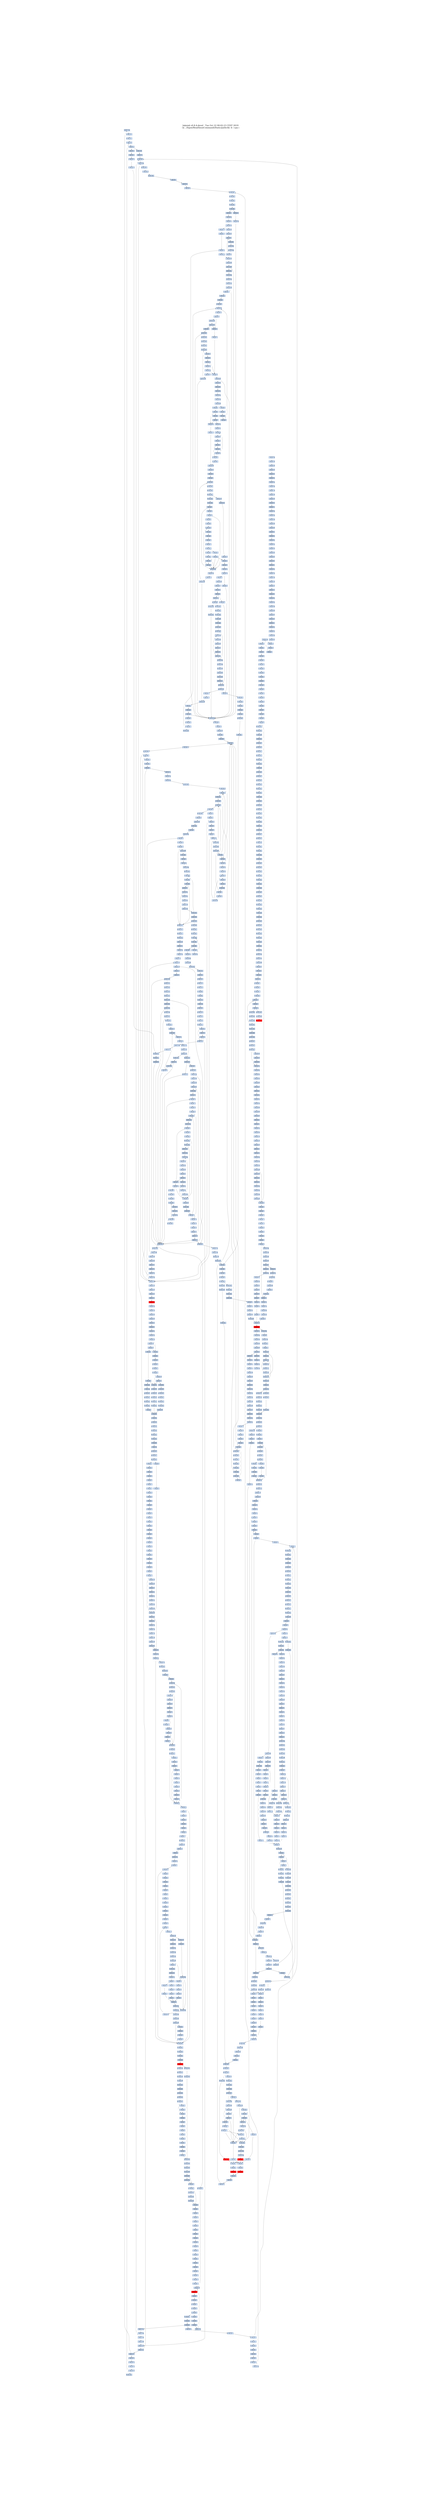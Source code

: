 digraph G {
node[shape=rectangle,style=filled,fillcolor=lightsteelblue,color=lightsteelblue]
bgcolor="transparent"
graph [label="Jakstab v0.8.4-devel   Tue Oct 22 00:02:23 CEST 2019\n-m ../Input/Real/linuxCommandsStatic/pathchk -b --cpa i", labelloc=t, fontsize=35, pad=30]
"0x080777e8"[label="0x080777e8\n"];
"0x080777e6"[label="0x080777e6\n"];
"0x080777e4"[label="0x080777e4\n"];
"0x0807a7e3"[label="0x0807a7e3\n"];
"0x080777e1"[label="0x080777e1\n"];
"0x0807a7f0"[label="0x0807a7f0\n"];
"0x080777ef"[label="0x080777ef\n"];
"0x080777ec"[label="0x080777ec\n"];
"0x080777ea"[label="0x080777ea\n"];
"0x0807a7f6"[label="0x0807a7f6\n"];
"0x0807a7f4"[label="0x0807a7f4\n"];
"0x080777f3"[label="0x080777f3\n"];
"0x0807a7f2"[label="0x0807a7f2\n"];
"0x080777f1"[label="0x080777f1\n"];
"0x08077800"[label="0x08077800\n"];
"0x0807a7fe"[label="0x0807a7fe\n"];
"0x0807a7fc"[label="0x0807a7fc\n"];
"0x0807a7fa"[label="0x0807a7fa\n"];
"0x080777f9"[label="0x080777f9\n"];
"0x08077808"[label="0x08077808\n"];
"0x0807a806"[label="0x0807a806\n"];
"0x08077805"[label="0x08077805\n"];
"0x0807a802"[label="0x0807a802\n"];
"0x08077810"[label="0x08077810\n"];
"0x0807780e"[label="0x0807780e\n"];
"0x0807780d"[label="0x0807780d\n"];
"0x0807a80c"[label="0x0807a80c\n"];
"0x0807780c"[label="0x0807780c\n"];
"0x0807780b"[label="0x0807780b\n"];
"0x0807780a"[label="0x0807780a\n"];
"0x0807a809"[label="0x0807a809\n"];
"0x0807a816"[label="0x0807a816\n"];
"0x08077816"[label="0x08077816\n"];
"0x08077815"[label="0x08077815\n"];
"0x0807a814"[label="0x0807a814\n"];
"0x08077813"[label="0x08077813\n"];
"0x0807a812"[label="0x0807a812\n"];
"0x08077820"[label="0x08077820\n"];
"0x0807a81f"[label="0x0807a81f\n"];
"0x0807781e"[label="0x0807781e\n"];
"0x0807a81b"[label="0x0807a81b\n"];
"0x0807781b"[label="0x0807781b\n"];
"0x08077828"[label="0x08077828\n"];
"0x08077827"[label="0x08077827\n"];
"0x0807a827"[label="0x0807a827\n"];
"0x08077825"[label="0x08077825\n"];
"0x0807a823"[label="0x0807a823\n"];
"0x08077822"[label="0x08077822\n"];
"0x08077830"[label="0x08077830\n"];
"0x0807a82d"[label="0x0807a82d\n"];
"0x0807a82b"[label="0x0807a82b\n"];
"0x0807782b"[label="0x0807782b\n"];
"0x0807782a"[label="0x0807782a\n"];
"0x0807a829"[label="0x0807a829\n"];
"0x08077829"[label="0x08077829\n"];
"0x0807a838"[label="0x0807a838\n"];
"0x08077836"[label="0x08077836\n"];
"0x0807a836"[label="0x0807a836\n"];
"0x0807a834"[label="0x0807a834\n"];
"0x08077834"[label="0x08077834\n"];
"0x08077832"[label="0x08077832\n"];
"0x0807a831"[label="0x0807a831\n"];
"0x0807a840"[label="0x0807a840\n"];
"0x0807a83e"[label="0x0807a83e\n"];
"0x0807a83c"[label="0x0807a83c\n"];
"0x0807a83a"[label="0x0807a83a\n"];
"0x08077839"[label="0x08077839\n"];
"0x0807a848"[label="0x0807a848\n"];
"0x0807a842"[label="0x0807a842\n"];
"0x0807a850"[label="0x0807a850\n"];
"0x0807a84e"[label="0x0807a84e\n"];
"0x0807a84c"[label="0x0807a84c\n"];
"0x0807a84a"[label="0x0807a84a\n"];
"0x0807a856"[label="0x0807a856\n"];
"0x0807a853"[label="0x0807a853\n"];
"0x0807a860"[label="0x0807a860\n"];
"0x0807a85e"[label="0x0807a85e\n"];
"0x0807a85c"[label="0x0807a85c\n"];
"0x0807a859"[label="0x0807a859\n"];
"0x0807a865"[label="0x0807a865\n"];
"0x0807a863"[label="0x0807a863\n"];
"0x0807a870"[label="0x0807a870\n"];
"0x0807a86e"[label="0x0807a86e\n"];
"0x0807a86a"[label="0x0807a86a\n"];
"0x0807a878"[label="0x0807a878\n"];
"0x0807a874"[label="0x0807a874\n"];
"0x0807a872"[label="0x0807a872\n"];
"0x0807a87f"[label="0x0807a87f\n"];
"0x0807a87b"[label="0x0807a87b\n"];
"0x0807a888"[label="0x0807a888\n"];
"0x0807a884"[label="0x0807a884\n"];
"0x0807a890"[label="0x0807a890\n"];
"0x0807b08e"[label="0x0807b08e\n"];
"0x0807a889"[label="0x0807a889\n"];
"0x0807b098"[label="0x0807b098\n"];
"0x0807a896"[label="0x0807a896\n"];
"0x0807a893"[label="0x0807a893\n"];
"0x0807b092"[label="0x0807b092\n"];
"0x0807a89f"[label="0x0807a89f\n"];
"0x0807a89d"[label="0x0807a89d\n"];
"0x0807a89b"[label="0x0807a89b\n"];
"0x0807a899"[label="0x0807a899\n"];
"0x0807a8a8"[label="0x0807a8a8\n"];
"0x0807a8a3"[label="0x0807a8a3\n"];
"0x0807a8a1"[label="0x0807a8a1\n"];
"0x0807a8af"[label="0x0807a8af\n"];
"0x0807a8ad"[label="0x0807a8ad\n"];
"0x0807a8b6"[label="0x0807a8b6\n"];
"0x0807a8b4"[label="0x0807a8b4\n"];
"0x0807a8b1"[label="0x0807a8b1\n"];
"0x0807a8be"[label="0x0807a8be\n"];
"0x0807a8bd"[label="0x0807a8bd\n"];
"0x0807a8ba"[label="0x0807a8ba\n"];
"0x0807a8c7"[label="0x0807a8c7\n"];
"0x0807a8c2"[label="0x0807a8c2\n"];
"0x0807b8d0"[label="0x0807b8d0\n"];
"0x0807a8ce"[label="0x0807a8ce\n"];
"0x0807a8cb"[label="0x0807a8cb\n"];
"0x0807b8d7"[label="0x0807b8d7\n"];
"0x0807a8d3"[label="0x0807a8d3\n"];
"0x0807b8d2"[label="0x0807b8d2\n"];
"0x0807b8d1"[label="0x0807b8d1\n"];
"0x0807a8d1"[label="0x0807a8d1\n"];
"0x0807b8e0"[label="0x0807b8e0\n"];
"0x0807a8df"[label="0x0807a8df\n"];
"0x0807a8dd"[label="0x0807a8dd\n"];
"0x0807b8dd"[label="0x0807b8dd\n"];
"0x0807a8d9"[label="0x0807a8d9\n"];
"0x0807b8e8"[label="0x0807b8e8\n"];
"0x0807a8e8"[label="0x0807a8e8\n"];
"0x0807b8e6"[label="0x0807b8e6\n"];
"0x0807a8e2"[label="0x0807a8e2\n"];
"0x0807b8f0"[label="0x0807b8f0\n"];
"0x0807a8f0"[label="0x0807a8f0\n"];
"0x0807b8ef"[label="0x0807b8ef\n"];
"0x0807b8ec"[label="0x0807b8ec\n"];
"0x0807b8ea"[label="0x0807b8ea\n"];
"0x0807a8e9"[label="0x0807a8e9\n"];
"0x0807b8f8"[label="0x0807b8f8\n"];
"0x0807a8f8"[label="0x0807a8f8\n"];
"0x0807a8f5"[label="0x0807a8f5\n"];
"0x0807b8f1"[label="0x0807b8f1\n"];
"0x0807a900"[label="0x0807a900\n"];
"0x0807a8fe"[label="0x0807a8fe\n"];
"0x0807a8fb"[label="0x0807a8fb\n"];
"0x0807a908"[label="0x0807a908\n"];
"0x0807a904"[label="0x0807a904\n"];
"0x0807a90f"[label="0x0807a90f\n"];
"0x0807a90d"[label="0x0807a90d\n"];
"0x0807a90a"[label="0x0807a90a\n"];
"0x0807a917"[label="0x0807a917\n"];
"0x0807a915"[label="0x0807a915\n"];
"0x0807a911"[label="0x0807a911\n"];
"0x0804c91f"[label="0x0804c91f\n"];
"0x0807a91b"[label="0x0807a91b\n"];
"0x0807a928"[label="0x0807a928\n"];
"0x0804c925"[label="0x0804c925\n"];
"0x0807a925"[label="0x0807a925\n"];
"0x0804c928"[label="0x0804c928\n"];
"0x0807a921"[label="0x0807a921\n"];
"0x0807a92f"[label="0x0807a92f\n"];
"0x0804c92e"[label="0x0804c92e\n"];
"0x0807a92d"[label="0x0807a92d\n"];
"0x0807a937"[label="0x0807a937\n"];
"0x0807a935"[label="0x0807a935\n"];
"0x0804c931"[label="0x0804c931\n"];
"0x0807a933"[label="0x0807a933\n"];
"0x0804c933"[label="0x0804c933\n"];
"0x0807a931"[label="0x0807a931\n"];
"0x0807a940"[label="0x0807a940\n"];
"0x0804c93f"[label="0x0804c93f\n"];
"0x0804c939"[label="0x0804c939\n"];
"0x0807a93c"[label="0x0807a93c\n"];
"0x0807a93b"[label="0x0807a93b\n"];
"0x0807a939"[label="0x0807a939\n"];
"0x0807a948"[label="0x0807a948\n"];
"0x0804c945"[label="0x0804c945\n"];
"0x312d302e"[label="0x312d302e\n"];
"0x0807a943"[label="0x0807a943\n"];
"0x0804c94d"[label="0x0804c94d\n"];
"0x0807a950"[label="0x0807a950\n"];
"0x0807a94e"[label="0x0807a94e\n"];
"0x0807a94c"[label="0x0807a94c\n"];
"0x0804c949"[label="0x0804c949\n"];
"0x0807a94a"[label="0x0807a94a\n"];
"0x0807a958"[label="0x0807a958\n"];
"0x0804c958"[label="0x0804c958\n"];
"0x0807a954"[label="0x0807a954\n"];
"0x0804c951"[label="0x0804c951\n"];
"0x0807a952"[label="0x0807a952\n"];
"0x0804c954"[label="0x0804c954\n"];
"0x0807a95e"[label="0x0807a95e\n"];
"0x0804c959"[label="0x0804c959\n"];
"0x0807a95c"[label="0x0807a95c\n"];
"0x0807a966"[label="0x0807a966\n"];
"0x0807a962"[label="0x0807a962\n"];
"0x0807a96b"[label="0x0807a96b\n"];
"0x0807a975"[label="0x0807a975\n"];
"0x0807a97f"[label="0x0807a97f\n"];
"0x0807a97a"[label="0x0807a97a\n"];
"0x0807a985"[label="0x0807a985\n"];
"0x0807a983"[label="0x0807a983\n"];
"0x0807a981"[label="0x0807a981\n"];
"0x0807a98e"[label="0x0807a98e\n"];
"0x0807a98b"[label="0x0807a98b\n"];
"0x0807a989"[label="0x0807a989\n"];
"0x0807a996"[label="0x0807a996\n"];
"0x0807a992"[label="0x0807a992\n"];
"0x0807a99e"[label="0x0807a99e\n"];
"0x0807a99c"[label="0x0807a99c\n"];
"0x0807a9a7"[label="0x0807a9a7\n"];
"0x0807a9a4"[label="0x0807a9a4\n"];
"0x0807a9af"[label="0x0807a9af\n"];
"0x0807a9ad"[label="0x0807a9ad\n"];
"0x0807a9b8"[label="0x0807a9b8\n"];
"0x0807a9bf"[label="0x0807a9bf\n"];
"0x0807a9bc"[label="0x0807a9bc\n"];
"0x0807a9ba"[label="0x0807a9ba\n"];
"0x0807a9c8"[label="0x0807a9c8\n"];
"0x0807a9c6"[label="0x0807a9c6\n"];
"0x0807a9c3"[label="0x0807a9c3\n"];
"0x0807a9d0"[label="0x0807a9d0\n"];
"0x0807a9cc"[label="0x0807a9cc\n"];
"0x0807a9d6"[label="0x0807a9d6\n"];
"0x0807a9d4"[label="0x0807a9d4\n"];
"0x0807a9e0"[label="0x0807a9e0\n"];
"0x0807a9d9"[label="0x0807a9d9\n"];
"0x0807a9e7"[label="0x0807a9e7\n"];
"0x0807a9e5"[label="0x0807a9e5\n"];
"0x0807a9e2"[label="0x0807a9e2\n"];
"0x0804c9e4"[label="0x0804c9e4\n"];
"0x0807a9f0"[label="0x0807a9f0\n"];
"0x0804c9ed"[label="0x0804c9ed\n"];
"0x0807a9ee"[label="0x0807a9ee\n"];
"0x0804c9ea"[label="0x0804c9ea\n"];
"0x0807a9e9"[label="0x0807a9e9\n"];
"0x0804c9ec"[label="0x0804c9ec\n"];
"0x0807a9f8"[label="0x0807a9f8\n"];
"0x0807a9f6"[label="0x0807a9f6\n"];
"0x0804c9f8"[label="0x0804c9f8\n"];
"0x0807a9f4"[label="0x0807a9f4\n"];
"0x0804c9f3"[label="0x0804c9f3\n"];
"0x0807a9f2"[label="0x0807a9f2\n"];
"0x0807aa00"[label="0x0807aa00\n"];
"0x0804c9ff"[label="0x0804c9ff\n"];
"0x0804ca00"[label="0x0804ca00\n"];
"0x0804c9f9"[label="0x0804c9f9\n"];
"0x0807aa08"[label="0x0807aa08\n"];
"0x0807aa06"[label="0x0807aa06\n"];
"0x0807aa04"[label="0x0807aa04\n"];
"0x0807aa02"[label="0x0807aa02\n"];
"0x0807aa0e"[label="0x0807aa0e\n"];
"0x0807aa0b"[label="0x0807aa0b\n"];
"0x0807aa18"[label="0x0807aa18\n"];
"0x0807aa16"[label="0x0807aa16\n"];
"0x0807aa14"[label="0x0807aa14\n"];
"0x0807aa11"[label="0x0807aa11\n"];
"0x0807aa20"[label="0x0807aa20\n"];
"0x0807aa1d"[label="0x0807aa1d\n"];
"0x0807aa1b"[label="0x0807aa1b\n"];
"0x0807aa28"[label="0x0807aa28\n"];
"0x0807aa26"[label="0x0807aa26\n"];
"0x0807aa23"[label="0x0807aa23\n"];
"0x0807aa30"[label="0x0807aa30\n"];
"0x0807aa2c"[label="0x0807aa2c\n"];
"0x0807aa34"[label="0x0807aa34\n"];
"0x0807aa3e"[label="0x0807aa3e\n"];
"0x0807aa3a"[label="0x0807aa3a\n"];
"0x0807aa46"[label="0x0807aa46\n"];
"0x0807aa42"[label="0x0807aa42\n"];
"0x0807aa50"[label="0x0807aa50\n"];
"0x0807aa4b"[label="0x0807aa4b\n"];
"0x0807aa55"[label="0x0807aa55\n"];
"0x0807aa53"[label="0x0807aa53\n"];
"0x0807aa5f"[label="0x0807aa5f\n"];
"0x0807aa5d"[label="0x0807aa5d\n"];
"0x0807aa5b"[label="0x0807aa5b\n"];
"0x0807aa59"[label="0x0807aa59\n"];
"0x0807aa66"[label="0x0807aa66\n"];
"0x0807aa62"[label="0x0807aa62\n"];
"0x0807aa6f"[label="0x0807aa6f\n"];
"0x0807aa6d"[label="0x0807aa6d\n"];
"0x0807aa78"[label="0x0807aa78\n"];
"0x0807aa75"[label="0x0807aa75\n"];
"0x0807aa71"[label="0x0807aa71\n"];
"0x0807aa80"[label="0x0807aa80\n"];
"0x0807aa7e"[label="0x0807aa7e\n"];
"0x0807aa7a"[label="0x0807aa7a\n"];
"0x0807aa85"[label="0x0807aa85\n"];
"0x0807aa8d"[label="0x0807aa8d\n"];
"0x0807aa89"[label="0x0807aa89\n"];
"0x0807aa96"[label="0x0807aa96\n"];
"0x0807aa92"[label="0x0807aa92\n"];
"0x0807aa9e"[label="0x0807aa9e\n"];
"0x0807aa9a"[label="0x0807aa9a\n"];
"0x0807aaa6"[label="0x0807aaa6\n"];
"0x0807aaa2"[label="0x0807aaa2\n"];
"0x0804caaf"[label="0x0804caaf\n"];
"0x0807aaad"[label="0x0807aaad\n"];
"0x0804caab"[label="0x0804caab\n"];
"0x0807aaaa"[label="0x0807aaaa\n"];
"0x0804cab7"[label="0x0804cab7\n"];
"0x0804cab3"[label="0x0804cab3\n"];
"0x0807aab1"[label="0x0807aab1\n"];
"0x0807aabf"[label="0x0807aabf\n"];
"0x0804cabe"[label="0x0804cabe\n"];
"0x0804cabf"[label="0x0804cabf\n"];
"0x0804caba"[label="0x0804caba\n"];
"0x080532c6"[label="0x080532c6\n"];
"0x0807aac7"[label="0x0807aac7\n"];
"0x0804cac7"[label="0x0804cac7\n"];
"0x0804cac4"[label="0x0804cac4\n"];
"0x080532c3"[label="0x080532c3\n"];
"0x0804cacf"[label="0x0804cacf\n"];
"0x0807aacc"[label="0x0807aacc\n"];
"0x0804caca"[label="0x0804caca\n"];
"0x0804cad5"[label="0x0804cad5\n"];
"0x0807aad7"[label="0x0807aad7\n"];
"0x0804cad1"[label="0x0804cad1\n"];
"0x0807aad3"[label="0x0807aad3\n"];
"0x0807aad1"[label="0x0807aad1\n"];
"0x0807aadf"[label="0x0807aadf\n"];
"0x0804cade"[label="0x0804cade\n"];
"0x0807aadb"[label="0x0807aadb\n"];
"0x0804cadb"[label="0x0804cadb\n"];
"0x0807aae8"[label="0x0807aae8\n"];
"0x0804cae6"[label="0x0804cae6\n"];
"0x0807aae6"[label="0x0807aae6\n"];
"0x0807aae4"[label="0x0807aae4\n"];
"0x0804cae1"[label="0x0804cae1\n"];
"0x0804cae3"[label="0x0804cae3\n"];
"0x0807aae1"[label="0x0807aae1\n"];
"0x0804caed"[label="0x0804caed\n"];
"0x0807aaee"[label="0x0807aaee\n"];
"0x0804c2f0"[label="0x0804c2f0\n"];
"0x0804cae9"[label="0x0804cae9\n"];
"0x0807aaeb"[label="0x0807aaeb\n"];
"0x0807aaf8"[label="0x0807aaf8\n"];
"0x0804caf6"[label="0x0804caf6\n"];
"0x0807aaf6"[label="0x0807aaf6\n"];
"0x0804caf8"[label="0x0804caf8\n"];
"0x0807aaf4"[label="0x0807aaf4\n"];
"0x0804c2f1"[label="0x0804c2f1\n"];
"0x0804c2f2"[label="0x0804c2f2\n"];
"0x0804c2f3"[label="0x0804c2f3\n"];
"0x0804caf3"[label="0x0804caf3\n"];
"0x0804c2f4"[label="0x0804c2f4\n"];
"0x0807aaf1"[label="0x0807aaf1\n"];
"0x0804cafd"[label="0x0804cafd\n"];
"0x0807aaff"[label="0x0807aaff\n"];
"0x0804c2ff"[label="0x0804c2ff\n"];
"0x0804c2f9"[label="0x0804c2f9\n"];
"0x0807aafb"[label="0x0807aafb\n"];
"0x0804c305"[label="0x0804c305\n"];
"0x0804cb07"[label="0x0804cb07\n"];
"0x0804c307"[label="0x0804c307\n"];
"0x0807ab02"[label="0x0807ab02\n"];
"0x0804cb03"[label="0x0804cb03\n"];
"0x0804cb0d"[label="0x0804cb0d\n"];
"0x0804c310"[label="0x0804c310\n"];
"0x0804c30a"[label="0x0804c30a\n"];
"0x0804cb0a"[label="0x0804cb0a\n"];
"0x0807ab0a"[label="0x0807ab0a\n"];
"0x0804c316"[label="0x0804c316\n"];
"0x0807ab16"[label="0x0807ab16\n"];
"0x0804bb18"[label="0x0804bb18\n"];
"0x0804c318"[label="0x0804c318\n"];
"0x0804cb12"[label="0x0804cb12\n"];
"0x0807ab11"[label="0x0807ab11\n"];
"0x0804c31f"[label="0x0804c31f\n"];
"0x0807ab1c"[label="0x0807ab1c\n"];
"0x0804c31a"[label="0x0804c31a\n"];
"0x0804bb1b"[label="0x0804bb1b\n"];
"0x0807ab1a"[label="0x0807ab1a\n"];
"0x0804c326"[label="0x0804c326\n"];
"0x0804c321"[label="0x0804c321\n"];
"0x0807ab22"[label="0x0807ab22\n"];
"0x0804c324"[label="0x0804c324\n"];
"0x0807ab30"[label="0x0807ab30\n"];
"0x0804c32f"[label="0x0804c32f\n"];
"0x0804c329"[label="0x0804c329\n"];
"0x0804c32c"[label="0x0804c32c\n"];
"0x0807ab38"[label="0x0807ab38\n"];
"0x0804c335"[label="0x0804c335\n"];
"0x0804c338"[label="0x0804c338\n"];
"0x0804c332"[label="0x0804c332\n"];
"0x0804c33f"[label="0x0804c33f\n"];
"0x0807ab3d"[label="0x0807ab3d\n"];
"0x0804c33a"[label="0x0804c33a\n"];
"0x0804c33c"[label="0x0804c33c\n"];
"0x0804c346"[label="0x0804c346\n"];
"0x0804c342"[label="0x0804c342\n"];
"0x0804c344"[label="0x0804c344\n"];
"0x0807ab41"[label="0x0807ab41\n"];
"0x0807ab50"[label="0x0807ab50\n"];
"0x0804c34f"[label="0x0804c34f\n"];
"0x0804c349"[label="0x0804c349\n"];
"0x0807ab57"[label="0x0807ab57\n"];
"0x0804c358"[label="0x0804c358\n"];
"0x0804c351"[label="0x0804c351\n"];
"0x0807ab53"[label="0x0807ab53\n"];
"0x0807ab52"[label="0x0807ab52\n"];
"0x0807ab51"[label="0x0807ab51\n"];
"0x0804c35d"[label="0x0804c35d\n"];
"0x0804c35f"[label="0x0804c35f\n"];
"0x0804c35a"[label="0x0804c35a\n"];
"0x0804c368"[label="0x0804c368\n"];
"0x0804c362"[label="0x0804c362\n"];
"0x0809b370"[label="0x0809b370\n"];
"0x0804c36e"[label="0x0804c36e\n"];
"0x0804c36c"[label="0x0804c36c\n"];
"0x0809b37a"[label="0x0809b37a\n"];
"0x0804c375"[label="0x0804c375\n"];
"0x0804c377"[label="0x0804c377\n"];
"0x0804c373"[label="0x0804c373\n"];
"0x0809b37f"[label="0x0809b37f\n"];
"0x0804c37d"[label="0x0804c37d\n"];
"0x0809b371"[label="0x0809b371\n"];
"0x0804c380"[label="0x0804c380\n"];
"0x0809b376"[label="0x0809b376\n"];
"0x0804c37a"[label="0x0804c37a\n"];
"0x0809b389"[label="0x0809b389\n"];
"0x0804c386"[label="0x0804c386\n"];
"0x0804c383"[label="0x0804c383\n"];
"0x0809b38f"[label="0x0809b38f\n"];
"0x0809b385"[label="0x0809b385\n"];
"0x0809b387"[label="0x0809b387\n"];
"0x0804c38c"[label="0x0804c38c\n"];
"0x0809b399"[label="0x0809b399\n"];
"0x0804c397"[label="0x0804c397\n"];
"0x0809b39e"[label="0x0809b39e\n"];
"0x0804c392"[label="0x0804c392\n"];
"0x0804c394"[label="0x0804c394\n"];
"0x0809b391"[label="0x0809b391\n"];
"0x0809b394"[label="0x0809b394\n"];
"0x0804c39f"[label="0x0804c39f\n"];
"0x0809b393"[label="0x0809b393\n"];
"0x0804c399"[label="0x0804c399\n"];
"0x0809b398"[label="0x0809b398\n"];
"0x0804c39c"[label="0x0804c39c\n"];
"0x0804c3a5"[label="0x0804c3a5\n"];
"0x0804c3af"[label="0x0804c3af\n"];
"0x0804c3a9"[label="0x0804c3a9\n"];
"0x0804c3b6"[label="0x0804c3b6\n"];
"0x0804c3b8"[label="0x0804c3b8\n"];
"0x0804c3b4"[label="0x0804c3b4\n"];
"0x0804c3ba"[label="0x0804c3ba\n"];
"0x0804c3bc"[label="0x0804c3bc\n"];
"0x0804c3c5"[label="0x0804c3c5\n"];
"0x0804c3c7"[label="0x0804c3c7\n"];
"0x0804c3c2"[label="0x0804c3c2\n"];
"0x0807abd0"[label="0x0807abd0\n"];
"0x0804c3cf"[label="0x0804c3cf\n"];
"0x0804c3cc"[label="0x0804c3cc\n"];
"0x0804c3d5"[label="0x0804c3d5\n"];
"0x0804c3d7"[label="0x0804c3d7\n"];
"0x0807abd4"[label="0x0807abd4\n"];
"0x0804c3d2"[label="0x0804c3d2\n"];
"0x0807abd3"[label="0x0807abd3\n"];
"0x0807abd2"[label="0x0807abd2\n"];
"0x0807abd1"[label="0x0807abd1\n"];
"0x0807abdf"[label="0x0807abdf\n"];
"0x0804c3df"[label="0x0804c3df\n"];
"0x0804c3d9"[label="0x0804c3d9\n"];
"0x0807abd9"[label="0x0807abd9\n"];
"0x0804c3e8"[label="0x0804c3e8\n"];
"0x080a3bf0"[label="0x080a3bf0\n"];
"0x0804c3e3"[label="0x0804c3e3\n"];
"0x0807abe2"[label="0x0807abe2\n"];
"0x0807abed"[label="0x0807abed\n"];
"0x0807abe9"[label="0x0807abe9\n"];
"0x0804c3ec"[label="0x0804c3ec\n"];
"0x0807abf7"[label="0x0807abf7\n"];
"0x080a3bf9"[label="0x080a3bf9\n"];
"0x080a3bff"[label="0x080a3bff\n"];
"0x0807abf3"[label="0x0807abf3\n"];
"0x0804c3f4"[label="0x0804c3f4\n"];
"0x080a3bf3"[label="0x080a3bf3\n"];
"0x080a3bf4"[label="0x080a3bf4\n"];
"0x080a3bf1"[label="0x080a3bf1\n"];
"0x080a3bf2"[label="0x080a3bf2\n"];
"0x0807abfd"[label="0x0807abfd\n"];
"0x0807abfb"[label="0x0807abfb\n"];
"0x0804c3fc"[label="0x0804c3fc\n"];
"0x0807abf9"[label="0x0807abf9\n"];
"0x080a3c0c"[label="0x080a3c0c\n"];
"0x080a3c0a"[label="0x080a3c0a\n"];
"0x0804c401"[label="0x0804c401\n"];
"0x080a3c10"[label="0x080a3c10\n"];
"0x0807ac03"[label="0x0807ac03\n"];
"0x080a3c0e"[label="0x080a3c0e\n"];
"0x0807ac0f"[label="0x0807ac0f\n"];
"0x080a3c02"[label="0x080a3c02\n"];
"0x0804c409"[label="0x0804c409\n"];
"0x0807ac09"[label="0x0807ac09\n"];
"0x080a3c06"[label="0x080a3c06\n"];
"0x080a3c1b"[label="0x080a3c1b\n"];
"0x0807ac17"[label="0x0807ac17\n"];
"0x080a3c19"[label="0x080a3c19\n"];
"0x0807ac15"[label="0x0807ac15\n"];
"0x080a3c1f"[label="0x080a3c1f\n"];
"0x080a3c1d"[label="0x080a3c1d\n"];
"0x0804c414"[label="0x0804c414\n"];
"0x080a3c13"[label="0x080a3c13\n"];
"0x080a3c17"[label="0x080a3c17\n"];
"0x0807ac1b"[label="0x0807ac1b\n"];
"0x0804c41b"[label="0x0804c41b\n"];
"0x0804c426"[label="0x0804c426\n"];
"0x080a3c29"[label="0x080a3c29\n"];
"0x0807ac25"[label="0x0807ac25\n"];
"0x0807ac21"[label="0x0807ac21\n"];
"0x080a3c2e"[label="0x080a3c2e\n"];
"0x0807ac2f"[label="0x0807ac2f\n"];
"0x080a3c21"[label="0x080a3c21\n"];
"0x0804c430"[label="0x0804c430\n"];
"0x080a3c27"[label="0x080a3c27\n"];
"0x0804c429"[label="0x0804c429\n"];
"0x0807ac2b"[label="0x0807ac2b\n"];
"0x0804c42b"[label="0x0804c42b\n"];
"0x0807ac29"[label="0x0807ac29\n"];
"0x0804c435"[label="0x0804c435\n"];
"0x0807ac37"[label="0x0807ac37\n"];
"0x0804c437"[label="0x0804c437\n"];
"0x0807ac35"[label="0x0807ac35\n"];
"0x080a3c3a"[label="0x080a3c3a\n"];
"0x080a3c40"[label="0x080a3c40\n"];
"0x080a3c3d"[label="0x080a3c3d\n"];
"0x080a3c34"[label="0x080a3c34\n"];
"0x0804c43f"[label="0x0804c43f\n"];
"0x080a3c31"[label="0x080a3c31\n"];
"0x0807ac3d"[label="0x0807ac3d\n"];
"0x0804c439"[label="0x0804c439\n"];
"0x080a3c36"[label="0x080a3c36\n"];
"0x0807ac39"[label="0x0807ac39\n"];
"0x0804c43c"[label="0x0804c43c\n"];
"0x0807ac47"[label="0x0807ac47\n"];
"0x080a3c4c"[label="0x080a3c4c\n"];
"0x0804c448"[label="0x0804c448\n"];
"0x080a3c4a"[label="0x080a3c4a\n"];
"0x0804c441"[label="0x0804c441\n"];
"0x0807ac43"[label="0x0807ac43\n"];
"0x080a3c4e"[label="0x080a3c4e\n"];
"0x0804c444"[label="0x0804c444\n"];
"0x0804c44f"[label="0x0804c44f\n"];
"0x0807ac4d"[label="0x0807ac4d\n"];
"0x080a3c42"[label="0x080a3c42\n"];
"0x080a3c48"[label="0x080a3c48\n"];
"0x080a3c46"[label="0x080a3c46\n"];
"0x0804c44c"[label="0x0804c44c\n"];
"0x080a3c5b"[label="0x080a3c5b\n"];
"0x0804c455"[label="0x0804c455\n"];
"0x0807ac58"[label="0x0807ac58\n"];
"0x080a3c5c"[label="0x080a3c5c\n"];
"0x080a3c59"[label="0x080a3c59\n"];
"0x0804c458"[label="0x0804c458\n"];
"0x080a3c5f"[label="0x080a3c5f\n"];
"0x080a3c60"[label="0x080a3c60\n"];
"0x080a3c5d"[label="0x080a3c5d\n"];
"0x080a3c5e"[label="0x080a3c5e\n"];
"0x0807ac51"[label="0x0807ac51\n"];
"0x0807ac60"[label="0x0807ac60\n"];
"0x080a3c54"[label="0x080a3c54\n"];
"0x0804c45e"[label="0x0804c45e\n"];
"0x080a3c52"[label="0x080a3c52\n"];
"0x080a3c57"[label="0x080a3c57\n"];
"0x0807ac5c"[label="0x0807ac5c\n"];
"0x0804c45b"[label="0x0804c45b\n"];
"0x0804cc65"[label="0x0804cc65\n"];
"0x0804c466"[label="0x0804c466\n"];
"0x0807ac66"[label="0x0807ac66\n"];
"0x080a3c6a"[label="0x080a3c6a\n"];
"0x0804c461"[label="0x0804c461\n"];
"0x080a3c6f"[label="0x080a3c6f\n"];
"0x0804cc62"[label="0x0804cc62\n"];
"0x0804c464"[label="0x0804c464\n"];
"0x080a3c62"[label="0x080a3c62\n"];
"0x0804c469"[label="0x0804c469\n"];
"0x0807ac6b"[label="0x0807ac6b\n"];
"0x0804c46c"[label="0x0804c46c\n"];
"0x0807ac77"[label="0x0807ac77\n"];
"0x080a3c7c"[label="0x080a3c7c\n"];
"0x0804c476"[label="0x0804c476\n"];
"0x080a3c7a"[label="0x080a3c7a\n"];
"0x0807ac75"[label="0x0807ac75\n"];
"0x0804c471"[label="0x0804c471\n"];
"0x080a3c80"[label="0x080a3c80\n"];
"0x0807ac71"[label="0x0807ac71\n"];
"0x0804c474"[label="0x0804c474\n"];
"0x0807ac7f"[label="0x0807ac7f\n"];
"0x0804c480"[label="0x0804c480\n"];
"0x0804c479"[label="0x0804c479\n"];
"0x080a3c78"[label="0x080a3c78\n"];
"0x0807ac7b"[label="0x0807ac7b\n"];
"0x080a3c75"[label="0x080a3c75\n"];
"0x0804c485"[label="0x0804c485\n"];
"0x0807ac87"[label="0x0807ac87\n"];
"0x080a3c8c"[label="0x080a3c8c\n"];
"0x080a3c8a"[label="0x080a3c8a\n"];
"0x0804c482"[label="0x0804c482\n"];
"0x080a3c90"[label="0x080a3c90\n"];
"0x0807ac81"[label="0x0807ac81\n"];
"0x0804c48d"[label="0x0804c48d\n"];
"0x080a3c84"[label="0x080a3c84\n"];
"0x0804c490"[label="0x0804c490\n"];
"0x080a3c87"[label="0x080a3c87\n"];
"0x0804c489"[label="0x0804c489\n"];
"0x0807ac8b"[label="0x0807ac8b\n"];
"0x080a3c99"[label="0x080a3c99\n"];
"0x0807ac95"[label="0x0807ac95\n"];
"0x0804c492"[label="0x0804c492\n"];
"0x080a3ca0"[label="0x080a3ca0\n"];
"0x0807ac91"[label="0x0807ac91\n"];
"0x0804c4a0"[label="0x0804c4a0\n"];
"0x0807ac9d"[label="0x0807ac9d\n"];
"0x0804c499"[label="0x0804c499\n"];
"0x0807ac9b"[label="0x0807ac9b\n"];
"0x080a3c96"[label="0x080a3c96\n"];
"0x0807ac99"[label="0x0807ac99\n"];
"0x080a3cac"[label="0x080a3cac\n"];
"0x0804c4a6"[label="0x0804c4a6\n"];
"0x0807aca7"[label="0x0807aca7\n"];
"0x080a3ca9"[label="0x080a3ca9\n"];
"0x0807aca3"[label="0x0807aca3\n"];
"0x080a3cad"[label="0x080a3cad\n"];
"0x0804c4a4"[label="0x0804c4a4\n"];
"0x0804c4ad"[label="0x0804c4ad\n"];
"0x080a3ca3"[label="0x080a3ca3\n"];
"0x0807acb0"[label="0x0807acb0\n"];
"0x0804c4b0"[label="0x0804c4b0\n"];
"0x080a3ca7"[label="0x080a3ca7\n"];
"0x0807acab"[label="0x0807acab\n"];
"0x0804c4b6"[label="0x0804c4b6\n"];
"0x080a3cb9"[label="0x080a3cb9\n"];
"0x0807acb4"[label="0x0807acb4\n"];
"0x0804c4b3"[label="0x0804c4b3\n"];
"0x080a3cbd"[label="0x080a3cbd\n"];
"0x0804c4bd"[label="0x0804c4bd\n"];
"0x080a3cb3"[label="0x080a3cb3\n"];
"0x0804c4be"[label="0x0804c4be\n"];
"0x0804c4bf"[label="0x0804c4bf\n"];
"0x080a3cb1"[label="0x080a3cb1\n"];
"0x0804c4c0"[label="0x0804c4c0\n",fillcolor="red"];
"0x0807acbd"[label="0x0807acbd\n"];
"0x080a3cb7"[label="0x080a3cb7\n"];
"0x0804c4bc"[label="0x0804c4bc\n"];
"0x0807acb9"[label="0x0807acb9\n"];
"0x080a3ccb"[label="0x080a3ccb\n"];
"0x0807acc8"[label="0x0807acc8\n"];
"0x0804c4c7"[label="0x0804c4c7\n"];
"0x080a3ccf"[label="0x080a3ccf\n"];
"0x0804c4c1"[label="0x0804c4c1\n"];
"0x0807acc3"[label="0x0807acc3\n"];
"0x080a3ccd"[label="0x080a3ccd\n"];
"0x0804c4c4"[label="0x0804c4c4\n"];
"0x080a3cc3"[label="0x080a3cc3\n"];
"0x0804c4cf"[label="0x0804c4cf\n"];
"0x080a3cc1"[label="0x080a3cc1\n"];
"0x0807accd"[label="0x0807accd\n"];
"0x080a3cc2"[label="0x080a3cc2\n"];
"0x080a3cc8"[label="0x080a3cc8\n"];
"0x0804c4ca"[label="0x0804c4ca\n"];
"0x0804c4cc"[label="0x0804c4cc\n"];
"0x0807acd7"[label="0x0807acd7\n"];
"0x0804c4d8"[label="0x0804c4d8\n"];
"0x080a3cda"[label="0x080a3cda\n"];
"0x0804c4d1"[label="0x0804c4d1\n"];
"0x080a3cdf"[label="0x080a3cdf\n"];
"0x0804c4d3"[label="0x0804c4d3\n"];
"0x0807acd2"[label="0x0807acd2\n"];
"0x0804c4de"[label="0x0804c4de\n"];
"0x080a3cd1"[label="0x080a3cd1\n"];
"0x0807acdd"[label="0x0807acdd\n"];
"0x080a3cd5"[label="0x080a3cd5\n"];
"0x0807acd9"[label="0x0807acd9\n"];
"0x0807ace7"[label="0x0807ace7\n"];
"0x080a3cf0"[label="0x080a3cf0\n"];
"0x0807ace2"[label="0x0807ace2\n"];
"0x0804c4e3"[label="0x0804c4e3\n"];
"0x0804c4ee"[label="0x0804c4ee\n"];
"0x080a3ce1"[label="0x080a3ce1\n"];
"0x0804c4f0"[label="0x0804c4f0\n"];
"0x080a3ce7"[label="0x080a3ce7\n"];
"0x0807acec"[label="0x0807acec\n"];
"0x0804c4e9"[label="0x0804c4e9\n"];
"0x0804c4eb"[label="0x0804c4eb\n"];
"0x080a3cfb"[label="0x080a3cfb\n"];
"0x0804c4f7"[label="0x0804c4f7\n"];
"0x0807acf5"[label="0x0807acf5\n"];
"0x080a3d00"[label="0x080a3d00\n"];
"0x0804c4f3"[label="0x0804c4f3\n"];
"0x080a3cfd"[label="0x080a3cfd\n"];
"0x0807acf1"[label="0x0807acf1\n"];
"0x0807ad00"[label="0x0807ad00\n"];
"0x080a3cf4"[label="0x080a3cf4\n"];
"0x080a3cf2"[label="0x080a3cf2\n"];
"0x0807acfb"[label="0x0807acfb\n"];
"0x0804c4fa"[label="0x0804c4fa\n"];
"0x080a3cf8"[label="0x080a3cf8\n"];
"0x0804c4fc"[label="0x0804c4fc\n"];
"0x0804c505"[label="0x0804c505\n"];
"0x080a3d0c"[label="0x080a3d0c\n"];
"0x0807ad05"[label="0x0807ad05\n"];
"0x0804c508"[label="0x0804c508\n"];
"0x080a3d0a"[label="0x080a3d0a\n"];
"0x0804c502"[label="0x0804c502\n"];
"0x080a3d10"[label="0x080a3d10\n"];
"0x080a3d0e"[label="0x080a3d0e\n"];
"0x080a3d03"[label="0x080a3d03\n"];
"0x0807ad0f"[label="0x0807ad0f\n"];
"0x0804c50f"[label="0x0804c50f\n"];
"0x080a3d07"[label="0x080a3d07\n"];
"0x0804c50a"[label="0x0804c50a\n"];
"0x0807ad0b"[label="0x0807ad0b\n"];
"0x080a3d05"[label="0x080a3d05\n"];
"0x0807ad09"[label="0x0807ad09\n"];
"0x080a3d1b"[label="0x080a3d1b\n"];
"0x0807ad17"[label="0x0807ad17\n"];
"0x0807ad15"[label="0x0807ad15\n"];
"0x080a3d1f"[label="0x080a3d1f\n"];
"0x0804c514"[label="0x0804c514\n"];
"0x0807ad11"[label="0x0807ad11\n"];
"0x0804c51d"[label="0x0804c51d\n"];
"0x0807ad20"[label="0x0807ad20\n"];
"0x080a3d14"[label="0x080a3d14\n"];
"0x0804c51a"[label="0x0804c51a\n"];
"0x080a3d18"[label="0x080a3d18\n"];
"0x0807ad19"[label="0x0807ad19\n"];
"0x0807ad28"[label="0x0807ad28\n"];
"0x080a3d2c"[label="0x080a3d2c\n"];
"0x0807ad26"[label="0x0807ad26\n"];
"0x0807ad23"[label="0x0807ad23\n"];
"0x0804c523"[label="0x0804c523\n"];
"0x080a3d2e"[label="0x080a3d2e\n"];
"0x0804c52e"[label="0x0804c52e\n"];
"0x0807ad2f"[label="0x0807ad2f\n"];
"0x080a3d21"[label="0x080a3d21\n"];
"0x080a3d27"[label="0x080a3d27\n"];
"0x0804c529"[label="0x0804c529\n"];
"0x0804c52c"[label="0x0804c52c\n"];
"0x080a3d39"[label="0x080a3d39\n"];
"0x0804c531"[label="0x0804c531\n"];
"0x080a3d40"[label="0x080a3d40\n"];
"0x0804c534"[label="0x0804c534\n"];
"0x0807ad31"[label="0x0807ad31\n",fillcolor="red"];
"0x0807a540"[label="0x0807a540\n"];
"0x0804c53d"[label="0x0804c53d\n"];
"0x080a3d34"[label="0x080a3d34\n"];
"0x080a3d31"[label="0x080a3d31\n"];
"0x0804953f"[label="0x0804953f\n"];
"0x0804c540"[label="0x0804c540\n"];
"0x0804c53a"[label="0x0804c53a\n"];
"0x080a3d36"[label="0x080a3d36\n"];
"0x0804953c"[label="0x0804953c\n"];
"0x0807a548"[label="0x0807a548\n"];
"0x080a3d4b"[label="0x080a3d4b\n"];
"0x0804c545"[label="0x0804c545\n"];
"0x0807a546"[label="0x0807a546\n"];
"0x080a3d50"[label="0x080a3d50\n"];
"0x0807a543"[label="0x0807a543\n"];
"0x080a3d43"[label="0x080a3d43\n"];
"0x0804c54e"[label="0x0804c54e\n"];
"0x0807a54e"[label="0x0807a54e\n"];
"0x0807a54c"[label="0x0807a54c\n"];
"0x0807a54b"[label="0x0807a54b\n"];
"0x080a3d48"[label="0x080a3d48\n"];
"0x080a3d46"[label="0x080a3d46\n"];
"0x0804c54c"[label="0x0804c54c\n"];
"0x0807a558"[label="0x0807a558\n"];
"0x0807a555"[label="0x0807a555\n"];
"0x0804c551"[label="0x0804c551\n"];
"0x080a3d60"[label="0x080a3d60\n"];
"0x0807a553"[label="0x0807a553\n"];
"0x0807a551"[label="0x0807a551\n"];
"0x080a3d53"[label="0x080a3d53\n"];
"0x0807ad60"[label="0x0807ad60\n"];
"0x0807a55f"[label="0x0807a55f\n"];
"0x0807ad5e"[label="0x0807ad5e\n"];
"0x0807a55d"[label="0x0807a55d\n"];
"0x0804c560"[label="0x0804c560\n"];
"0x080a3d58"[label="0x080a3d58\n"];
"0x0807ad5b"[label="0x0807ad5b\n"];
"0x0807a55a"[label="0x0807a55a\n"];
"0x0804c565"[label="0x0804c565\n"];
"0x0807a568"[label="0x0807a568\n"];
"0x0807ad68"[label="0x0807ad68\n"];
"0x080c1d70"[label="0x080c1d70\n"];
"0x0807ad64"[label="0x0807ad64\n"];
"0x0807ad62"[label="0x0807ad62\n"];
"0x0807a562"[label="0x0807a562\n"];
"0x0807a561"[label="0x0807a561\n"];
"0x080a3d6e"[label="0x080a3d6e\n"];
"0x0804c56d"[label="0x0804c56d\n"];
"0x0807a56f"[label="0x0807a56f\n"];
"0x080a3d64"[label="0x080a3d64\n"];
"0x0807a56d"[label="0x0807a56d\n"];
"0x0804c570"[label="0x0804c570\n"];
"0x0807ad6d"[label="0x0807ad6d\n"];
"0x0804c56a"[label="0x0804c56a\n"];
"0x0807a56b"[label="0x0807a56b\n"];
"0x0804c56b"[label="0x0804c56b\n"];
"0x0804c56c"[label="0x0804c56c\n"];
"0x080a3d66"[label="0x080a3d66\n"];
"0x080a3d7b"[label="0x080a3d7b\n"];
"0x0807a577"[label="0x0807a577\n"];
"0x0804c576"[label="0x0804c576\n"];
"0x080a3d79"[label="0x080a3d79\n"];
"0x080c1d7f"[label="0x080c1d7f\n"];
"0x0807ad75"[label="0x0807ad75\n"];
"0x0807a574"[label="0x0807a574\n"];
"0x0807ad73"[label="0x0807ad73\n"];
"0x0807a572"[label="0x0807a572\n"];
"0x080c1d7b"[label="0x080c1d7b\n"];
"0x080a3d7e"[label="0x080a3d7e\n"];
"0x0807ad71"[label="0x0807ad71\n"];
"0x0807a580"[label="0x0807a580\n"];
"0x080a3d73"[label="0x080a3d73\n"];
"0x0807ad80"[label="0x0807ad80\n"];
"0x0804c57e"[label="0x0804c57e\n"];
"0x0807a57e"[label="0x0807a57e\n"];
"0x080c1d77"[label="0x080c1d77\n"];
"0x080c1d71"[label="0x080c1d71\n"];
"0x0804c57a"[label="0x0804c57a\n"];
"0x080c1d72"[label="0x080c1d72\n"];
"0x0807a57b"[label="0x0807a57b\n"];
"0x0807ad7b"[label="0x0807ad7b\n"];
"0x080c1d73"[label="0x080c1d73\n"];
"0x0804c57c"[label="0x0804c57c\n"];
"0x0807a579"[label="0x0807a579\n"];
"0x080c1d74"[label="0x080c1d74\n"];
"0x080a3d8b"[label="0x080a3d8b\n"];
"0x080c1d8d"[label="0x080c1d8d\n"];
"0x080a3d89"[label="0x080a3d89\n"];
"0x0807a586"[label="0x0807a586\n"];
"0x080a3d8a"[label="0x080a3d8a\n"];
"0x080c1d89"[label="0x080c1d89\n"];
"0x0807a583"[label="0x0807a583\n"];
"0x080a3d90"[label="0x080a3d90\n"];
"0x080c1d8b"[label="0x080c1d8b\n"];
"0x080a3d83"[label="0x080a3d83\n"];
"0x0807a590"[label="0x0807a590\n"];
"0x0804c58d"[label="0x0804c58d\n"];
"0x080c1d87"[label="0x080c1d87\n"];
"0x080a3d81"[label="0x080a3d81\n"];
"0x0807ad8c"[label="0x0807ad8c\n"];
"0x0804c589"[label="0x0804c589\n"];
"0x0807a58b"[label="0x0807a58b\n",fillcolor="red"];
"0x080a3d88"[label="0x080a3d88\n"];
"0x080a3d85"[label="0x080a3d85\n"];
"0x080c1d83"[label="0x080c1d83\n"];
"0x0807a58a"[label="0x0807a58a\n"];
"0x080a3d86"[label="0x080a3d86\n"];
"0x0807a598"[label="0x0807a598\n"];
"0x080c1d9e"[label="0x080c1d9e\n"];
"0x080a3d9c"[label="0x080a3d9c\n"];
"0x080a3d9a"[label="0x080a3d9a\n"];
"0x0804c598"[label="0x0804c598\n"];
"0x080c1da0"[label="0x080c1da0\n"];
"0x080c1d99"[label="0x080c1d99\n"];
"0x080a3da0"[label="0x080a3da0\n"];
"0x0807a593"[label="0x0807a593\n",fillcolor="red"];
"0x0804c593"[label="0x0804c593\n"];
"0x0807ad91"[label="0x0807ad91\n"];
"0x0807a5a0"[label="0x0807a5a0\n"];
"0x080c1d95"[label="0x080c1d95\n"];
"0x0807a59f"[label="0x0807a59f\n"];
"0x080a3d94"[label="0x080a3d94\n"];
"0x080c1d97"[label="0x080c1d97\n"];
"0x0804c59f"[label="0x0804c59f\n"];
"0x0807ad9d"[label="0x0807ad9d\n"];
"0x0807a59d"[label="0x0807a59d\n"];
"0x080a3d97"[label="0x080a3d97\n"];
"0x080c1d93"[label="0x080c1d93\n"];
"0x0807a59a"[label="0x0807a59a\n"];
"0x080a3dab"[label="0x080a3dab\n"];
"0x0804c5a6"[label="0x0804c5a6\n"];
"0x080c1dae"[label="0x080c1dae\n"];
"0x080c1db0"[label="0x080c1db0\n"];
"0x080a3db0"[label="0x080a3db0\n"];
"0x080c1daa"[label="0x080c1daa\n"];
"0x0807ada2"[label="0x0807ada2\n"];
"0x080c1dac"[label="0x080c1dac\n"];
"0x0807a5b0"[label="0x0807a5b0\n"];
"0x080c1da6"[label="0x080c1da6\n"];
"0x0807adae"[label="0x0807adae\n"];
"0x080c1da8"[label="0x080c1da8\n"];
"0x080a3da8"[label="0x080a3da8\n"];
"0x080c1da2"[label="0x080c1da2\n"];
"0x0804c5ac"[label="0x0804c5ac\n"];
"0x080c1da4"[label="0x080c1da4\n"];
"0x0804c5b7"[label="0x0804c5b7\n"];
"0x0807a5b6"[label="0x0807a5b6\n"];
"0x080c1dc0"[label="0x080c1dc0\n"];
"0x080c1db9"[label="0x080c1db9\n"];
"0x080c1dba"[label="0x080c1dba\n"];
"0x0807adb3"[label="0x0807adb3\n"];
"0x0807a5b3"[label="0x0807a5b3\n"];
"0x080c1dbb"[label="0x080c1dbb\n"];
"0x0804c5b3"[label="0x0804c5b3\n"];
"0x080a3dbd"[label="0x080a3dbd\n"];
"0x0807a5b1"[label="0x0807a5b1\n"];
"0x0807a5c0"[label="0x0807a5c0\n"];
"0x0807adbf"[label="0x0807adbf\n"];
"0x0804c5bf"[label="0x0804c5bf\n"];
"0x080c1db7"[label="0x080c1db7\n"];
"0x080c1db8"[label="0x080c1db8\n"];
"0x0807a5bc"[label="0x0807a5bc\n"];
"0x0804c5b9"[label="0x0804c5b9\n"];
"0x080c1db2"[label="0x080c1db2\n"];
"0x080a3db8"[label="0x080a3db8\n"];
"0x0807a5ba"[label="0x0807a5ba\n"];
"0x080c1db4"[label="0x080c1db4\n"];
"0x0807a5c7"[label="0x0807a5c7\n"];
"0x0804c5c7"[label="0x0804c5c7\n"];
"0x080c1dd0"[label="0x080c1dd0\n"];
"0x0804c5c1"[label="0x0804c5c1\n"];
"0x0807adc4"[label="0x0807adc4\n"];
"0x080c1dca"[label="0x080c1dca\n"];
"0x0807a5c2"[label="0x0807a5c2\n"];
"0x0804c5c4"[label="0x0804c5c4\n"];
"0x0807a5d0"[label="0x0807a5d0\n"];
"0x0804c5ce"[label="0x0804c5ce\n"];
"0x0804c5cf"[label="0x0804c5cf\n"];
"0x080c1dc7"[label="0x080c1dc7\n"];
"0x0804c5c9"[label="0x0804c5c9\n"];
"0x080c1dc2"[label="0x080c1dc2\n"];
"0x0807a5cb"[label="0x0807a5cb\n",fillcolor="red"];
"0x0807a5ca"[label="0x0807a5ca\n"];
"0x0804c5cb"[label="0x0804c5cb\n"];
"0x080c1dc4"[label="0x080c1dc4\n"];
"0x0807a5d6"[label="0x0807a5d6\n"];
"0x0804c5d7"[label="0x0804c5d7\n"];
"0x080c1ddf"[label="0x080c1ddf\n"];
"0x0807a5d5"[label="0x0807a5d5\n"];
"0x0807add4"[label="0x0807add4\n"];
"0x080c1dd9"[label="0x080c1dd9\n"];
"0x0807a5d3"[label="0x0807a5d3\n"];
"0x080c1ddb"[label="0x080c1ddb\n"];
"0x0804c5d4"[label="0x0804c5d4\n"];
"0x0807a5df"[label="0x0807a5df\n"];
"0x080c1dd7"[label="0x080c1dd7\n"];
"0x0807a5db"[label="0x0807a5db\n"];
"0x080c1dd2"[label="0x080c1dd2\n"];
"0x0804c5db"[label="0x0804c5db\n"];
"0x0807add9"[label="0x0807add9\n"];
"0x080c1ded"[label="0x080c1ded\n"];
"0x0804c5e6"[label="0x0804c5e6\n"];
"0x0807a5e6"[label="0x0807a5e6\n"];
"0x0804c5e1"[label="0x0804c5e1\n"];
"0x080c1de9"[label="0x080c1de9\n"];
"0x0807a5e3"[label="0x0807a5e3\n"];
"0x080c1deb"[label="0x080c1deb\n"];
"0x0804c5e4"[label="0x0804c5e4\n"];
"0x080c1de5"[label="0x080c1de5\n"];
"0x0804c5ee"[label="0x0804c5ee\n"];
"0x0807adee"[label="0x0807adee\n"];
"0x0804c5f0"[label="0x0804c5f0\n"];
"0x080c1de1"[label="0x080c1de1\n"];
"0x0807a5ec"[label="0x0807a5ec\n"];
"0x0807a5ea"[label="0x0807a5ea\n"];
"0x080c1de3"[label="0x080c1de3\n"];
"0x0807ade9"[label="0x0807ade9\n"];
"0x0804c5ec"[label="0x0804c5ec\n"];
"0x0804c5f5"[label="0x0804c5f5\n"];
"0x080c1dff"[label="0x080c1dff\n"];
"0x0807a5f5"[label="0x0807a5f5\n",fillcolor="red"];
"0x080c1df9"[label="0x080c1df9\n"];
"0x0807a5f4"[label="0x0807a5f4\n"];
"0x080c1dfb"[label="0x080c1dfb\n"];
"0x0807a5f1"[label="0x0807a5f1\n"];
"0x080c1df5"[label="0x080c1df5\n"];
"0x0804c5fe"[label="0x0804c5fe\n"];
"0x080c1df7"[label="0x080c1df7\n"];
"0x0804c600"[label="0x0804c600\n"];
"0x0807adfc"[label="0x0807adfc\n"];
"0x080c1df1"[label="0x080c1df1\n"];
"0x080c1df3"[label="0x080c1df3\n"];
"0x0804c5fb"[label="0x0804c5fb\n"];
"0x0804c606"[label="0x0804c606\n"];
"0x080c1e0f"[label="0x080c1e0f\n"];
"0x080c1e09"[label="0x080c1e09\n"];
"0x080c1e0b"[label="0x080c1e0b\n"];
"0x0807ae01"[label="0x0807ae01\n"];
"0x0804c604"[label="0x0804c604\n"];
"0x080c1e05"[label="0x080c1e05\n"];
"0x080c1e07"[label="0x080c1e07\n"];
"0x0804c610"[label="0x0804c610\n"];
"0x0807ae0d"[label="0x0807ae0d\n"];
"0x080c1e01"[label="0x080c1e01\n"];
"0x0804c60a"[label="0x0804c60a\n"];
"0x080c1e03"[label="0x080c1e03\n"];
"0x080c1e1d"[label="0x080c1e1d\n"];
"0x0804c616"[label="0x0804c616\n"];
"0x080c1e1f"[label="0x080c1e1f\n"];
"0x0804c618"[label="0x0804c618\n"];
"0x080c1e19"[label="0x080c1e19\n"];
"0x0804c612"[label="0x0804c612\n"];
"0x080c1e1b"[label="0x080c1e1b\n"];
"0x0807ae12"[label="0x0807ae12\n"];
"0x0807a620"[label="0x0807a620\n"];
"0x0804c61d"[label="0x0804c61d\n"];
"0x080c1e17"[label="0x080c1e17\n"];
"0x0807ae1e"[label="0x0807ae1e\n"];
"0x080c1e11"[label="0x080c1e11\n"];
"0x080c1e13"[label="0x080c1e13\n"];
"0x0804c626"[label="0x0804c626\n"];
"0x0807a627"[label="0x0807a627\n"];
"0x080c1e2e"[label="0x080c1e2e\n"];
"0x0804c628"[label="0x0804c628\n"];
"0x080c1e2a"[label="0x080c1e2a\n"];
"0x0807ae23"[label="0x0807ae23\n"];
"0x0804c623"[label="0x0804c623\n"];
"0x0807a622"[label="0x0807a622\n"];
"0x080c1e2c"[label="0x080c1e2c\n"];
"0x0807a621"[label="0x0807a621\n"];
"0x080c1e25"[label="0x080c1e25\n"];
"0x0804c62d"[label="0x0804c62d\n"];
"0x0807a62f"[label="0x0807a62f\n"];
"0x0807ae2f"[label="0x0807ae2f\n"];
"0x080c1e27"[label="0x080c1e27\n"];
"0x0807a62e"[label="0x0807a62e\n"];
"0x0807a62d"[label="0x0807a62d\n"];
"0x080c1e21"[label="0x080c1e21\n"];
"0x080c1e23"[label="0x080c1e23\n"];
"0x0807a638"[label="0x0807a638\n"];
"0x0804c636"[label="0x0804c636\n"];
"0x080c1e40"[label="0x080c1e40\n"];
"0x0804c638"[label="0x0804c638\n"];
"0x0807ae34"[label="0x0807ae34\n"];
"0x0804c633"[label="0x0804c633\n"];
"0x0807a632"[label="0x0807a632\n"];
"0x080c1e35"[label="0x080c1e35\n"];
"0x0807ae40"[label="0x0807ae40\n"];
"0x0807a63e"[label="0x0807a63e\n"];
"0x0804c640"[label="0x0804c640\n"];
"0x0807a63c"[label="0x0807a63c\n"];
"0x080c1e31"[label="0x080c1e31\n"];
"0x0804c63a"[label="0x0804c63a\n"];
"0x080c1e32"[label="0x080c1e32\n"];
"0x080c1e33"[label="0x080c1e33\n"];
"0x080c1e34"[label="0x080c1e34\n"];
"0x080c1e4d"[label="0x080c1e4d\n"];
"0x0807a646"[label="0x0807a646\n"];
"0x080c1e50"[label="0x080c1e50\n"];
"0x0804c648"[label="0x0804c648\n"];
"0x0807ae45"[label="0x0807ae45\n"];
"0x0807a644"[label="0x0807a644\n"];
"0x080c1e49"[label="0x080c1e49\n"];
"0x080c1e4a"[label="0x080c1e4a\n"];
"0x080c1e4b"[label="0x080c1e4b\n"];
"0x0807a642"[label="0x0807a642\n"];
"0x080c1e4c"[label="0x080c1e4c\n"];
"0x080c1e46"[label="0x080c1e46\n"];
"0x0804c650"[label="0x0804c650\n"];
"0x0807a64b"[label="0x0807a64b\n"];
"0x080c1e42"[label="0x080c1e42\n"];
"0x080c1e44"[label="0x080c1e44\n"];
"0x080c1e5d"[label="0x080c1e5d\n"];
"0x080c1e5e"[label="0x080c1e5e\n"];
"0x080c1e5f"[label="0x080c1e5f\n"];
"0x0807ae56"[label="0x0807ae56\n"];
"0x0807a655"[label="0x0807a655\n"];
"0x080c1e60"[label="0x080c1e60\n"];
"0x0807ae54"[label="0x0807ae54\n"];
"0x080c1e5a"[label="0x080c1e5a\n"];
"0x0807a653"[label="0x0807a653\n"];
"0x0804c653"[label="0x0804c653\n"];
"0x0807a651"[label="0x0807a651\n"];
"0x0807ae51"[label="0x0807ae51\n"];
"0x0807a660"[label="0x0807a660\n"];
"0x080c1e56"[label="0x080c1e56\n"];
"0x0807ae5e"[label="0x0807ae5e\n"];
"0x0804c65f"[label="0x0804c65f\n"];
"0x080c1e58"[label="0x080c1e58\n"];
"0x0807ae5c"[label="0x0807ae5c\n"];
"0x0804c659"[label="0x0804c659\n"];
"0x080c1e52"[label="0x080c1e52\n"];
"0x0807ae5a"[label="0x0807ae5a\n"];
"0x0807a65a"[label="0x0807a65a\n"];
"0x080c1e54"[label="0x080c1e54\n"];
"0x0804c665"[label="0x0804c665\n"];
"0x0807ae67"[label="0x0807ae67\n"];
"0x080c1e6e"[label="0x080c1e6e\n"];
"0x0807a666"[label="0x0807a666\n"];
"0x080c1e70"[label="0x080c1e70\n"];
"0x0807a664"[label="0x0807a664\n"];
"0x080c1e6a"[label="0x080c1e6a\n"];
"0x0807ae63"[label="0x0807ae63\n"];
"0x080c1e6c"[label="0x080c1e6c\n"];
"0x0807ae61"[label="0x0807ae61\n"];
"0x0807a670"[label="0x0807a670\n"];
"0x0807ae70"[label="0x0807ae70\n"];
"0x0807ae6d"[label="0x0807ae6d\n"];
"0x080c1e68"[label="0x080c1e68\n"];
"0x0807a66c"[label="0x0807a66c\n"];
"0x080c1e61"[label="0x080c1e61\n"];
"0x0804c66b"[label="0x0804c66b\n"];
"0x0804c676"[label="0x0804c676\n"];
"0x080c1e80"[label="0x080c1e80\n"];
"0x0804c678"[label="0x0804c678\n"];
"0x0804c671"[label="0x0804c671\n"];
"0x0807ae74"[label="0x0807ae74\n"];
"0x0807a674"[label="0x0807a674\n"];
"0x0807ae73"[label="0x0807ae73\n"];
"0x0807a672"[label="0x0807a672\n"];
"0x0807ae72"[label="0x0807ae72\n"];
"0x0807ae71"[label="0x0807ae71\n"];
"0x0804c674"[label="0x0804c674\n"];
"0x080c1e77"[label="0x080c1e77\n"];
"0x0807a67e"[label="0x0807a67e\n"];
"0x080c1e72"[label="0x080c1e72\n"];
"0x0804c67a"[label="0x0804c67a\n"];
"0x0807a67a"[label="0x0807a67a\n"];
"0x0804c67c"[label="0x0804c67c\n"];
"0x0807a688"[label="0x0807a688\n"];
"0x0807a685"[label="0x0807a685\n"];
"0x0804c681"[label="0x0804c681\n"];
"0x0807a682"[label="0x0807a682\n"];
"0x0804c684"[label="0x0804c684\n"];
"0x0807a690"[label="0x0807a690\n"];
"0x0804c68d"[label="0x0804c68d\n"];
"0x0807a68e"[label="0x0807a68e\n"];
"0x0804c689"[label="0x0804c689\n"];
"0x080c1e82"[label="0x080c1e82\n"];
"0x080c1e84"[label="0x080c1e84\n"];
"0x0807a698"[label="0x0807a698\n"];
"0x0804c696"[label="0x0804c696\n"];
"0x0807a696"[label="0x0807a696\n"];
"0x0809aea0"[label="0x0809aea0\n"];
"0x0804c693"[label="0x0804c693\n"];
"0x0807a6a0"[label="0x0807a6a0\n"];
"0x0804c699"[label="0x0804c699\n"];
"0x0804c69b"[label="0x0804c69b\n"];
"0x0804c6a5"[label="0x0804c6a5\n"];
"0x0807a6a8"[label="0x0807a6a8\n"];
"0x0804c6a7"[label="0x0804c6a7\n"];
"0x0807a6a5"[label="0x0807a6a5\n"];
"0x0804c6a2"[label="0x0804c6a2\n"];
"0x0807a6a3"[label="0x0807a6a3\n"];
"0x0807a6af"[label="0x0807a6af\n"];
"0x0807a6ad"[label="0x0807a6ad\n"];
"0x0809aea5"[label="0x0809aea5\n"];
"0x0804c6ab"[label="0x0804c6ab\n"];
"0x0804c6b8"[label="0x0804c6b8\n"];
"0x0807a6b5"[label="0x0807a6b5\n"];
"0x0804c6b1"[label="0x0804c6b1\n"];
"0x0807a6b3"[label="0x0807a6b3\n"];
"0x0807a6b1"[label="0x0807a6b1\n"];
"0x0807a6c0"[label="0x0807a6c0\n"];
"0x0807a6be"[label="0x0807a6be\n"];
"0x0804c6c0"[label="0x0804c6c0\n"];
"0x0807a6bb"[label="0x0807a6bb\n"];
"0x0804c6bc"[label="0x0804c6bc\n"];
"0x0807a6c8"[label="0x0807a6c8\n"];
"0x0804c6c6"[label="0x0804c6c6\n"];
"0x0804c6c8"[label="0x0804c6c8\n"];
"0x0807a6c4"[label="0x0807a6c4\n"];
"0x0804c6cf"[label="0x0804c6cf\n"];
"0x0807a6ce"[label="0x0807a6ce\n"];
"0x0804c6cb"[label="0x0804c6cb\n"];
"0x0807a6ca"[label="0x0807a6ca\n"];
"0x0804c6d5"[label="0x0804c6d5\n"];
"0x0807a6d7"[label="0x0807a6d7\n"];
"0x0807a6d4"[label="0x0807a6d4\n"];
"0x0804c6d1"[label="0x0804c6d1\n"];
"0x0804c6d4"[label="0x0804c6d4\n"];
"0x0807a6e0"[label="0x0807a6e0\n"];
"0x0804f6e0"[label="0x0804f6e0\n"];
"0x0804c6e0"[label="0x0804c6e0\n"];
"0x0807a6dd"[label="0x0807a6dd\n"];
"0x0804c6db"[label="0x0804c6db\n"];
"0x0807a6d9"[label="0x0807a6d9\n"];
"0x0804c6dc"[label="0x0804c6dc\n"];
"0x0807a6e6"[label="0x0807a6e6\n"];
"0x0804c6e1"[label="0x0804c6e1\n"];
"0x0804f6e1"[label="0x0804f6e1\n"];
"0x0804c6e3"[label="0x0804c6e3\n"];
"0x0807a6f0"[label="0x0807a6f0\n"];
"0x0807a6ec"[label="0x0807a6ec\n"];
"0x0807a6eb"[label="0x0807a6eb\n"];
"0x0807a6f7"[label="0x0807a6f7\n"];
"0x0807a6f5"[label="0x0807a6f5\n"];
"0x0807a6f3"[label="0x0807a6f3\n"];
"0x0807a6fe"[label="0x0807a6fe\n"];
"0x0807a6fb"[label="0x0807a6fb\n"];
"0x0807a6f9"[label="0x0807a6f9\n"];
"0x0807a708"[label="0x0807a708\n"];
"0x0807a706"[label="0x0807a706\n"];
"0x0807a704"[label="0x0807a704\n"];
"0x0807a701"[label="0x0807a701\n"];
"0x0807a70b"[label="0x0807a70b\n"];
"0x0807a717"[label="0x0807a717\n"];
"0x0807a715"[label="0x0807a715\n"];
"0x0807a711"[label="0x0807a711\n"];
"0x0807a71d"[label="0x0807a71d\n"];
"0x0807a71b"[label="0x0807a71b\n"];
"0x0807a725"[label="0x0807a725\n"];
"0x0807a721"[label="0x0807a721\n"];
"0x0807a730"[label="0x0807a730\n"];
"0x0807a72c"[label="0x0807a72c\n"];
"0x0807a72b"[label="0x0807a72b\n"];
"0x0807a738"[label="0x0807a738\n"];
"0x0807a735"[label="0x0807a735\n"];
"0x0807a733"[label="0x0807a733\n"];
"0x0807a740"[label="0x0807a740\n"];
"0x08048740"[label="0x08048740\n"];
"0x0807a73c"[label="0x0807a73c\n"];
"0x0807a73a"[label="0x0807a73a\n"];
"0x08048745"[label="0x08048745\n"];
"0x0807a747"[label="0x0807a747\n"];
"0x08048748"[label="0x08048748\n"];
"0x0807a744"[label="0x0807a744\n"];
"0x08048742"[label="0x08048742\n"];
"0x08048743"[label="0x08048743\n"];
"0x0807a74f"[label="0x0807a74f\n"];
"0x0807a74d"[label="0x0807a74d\n"];
"0x08048750"[label="0x08048750\n"];
"0x08048749"[label="0x08048749\n"];
"0x0807a74b"[label="0x0807a74b\n"];
"0x0804874a"[label="0x0804874a\n"];
"0x0804874b"[label="0x0804874b\n"];
"0x0807a749"[label="0x0807a749\n"];
"0x08048756"[label="0x08048756\n"];
"0x0807a757"[label="0x0807a757\n"];
"0x0807a755"[label="0x0807a755\n"];
"0x0807a753"[label="0x0807a753\n"];
"0x0807a751"[label="0x0807a751\n"];
"0x0807a760"[label="0x0807a760\n"];
"0x0804875d"[label="0x0804875d\n"];
"0x0804875c"[label="0x0804875c\n"];
"0x0807a768"[label="0x0807a768\n"];
"0x08048765"[label="0x08048765\n"];
"0x08048766"[label="0x08048766\n"];
"0x0807a766"[label="0x0807a766\n"];
"0x0807a764"[label="0x0807a764\n"];
"0x08048763"[label="0x08048763\n"];
"0x0807a762"[label="0x0807a762\n"];
"0x08048764"[label="0x08048764\n"];
"0x0804876d"[label="0x0804876d\n"];
"0x0807a76e"[label="0x0807a76e\n"];
"0x0807a76b"[label="0x0807a76b\n"];
"0x0804876c"[label="0x0804876c\n"];
"0x0807a778"[label="0x0807a778\n"];
"0x08048776"[label="0x08048776\n"];
"0x0807a776"[label="0x0807a776\n"];
"0x0807a774"[label="0x0807a774\n"];
"0x08048773"[label="0x08048773\n"];
"0x0807a771"[label="0x0807a771\n"];
"0x0807a780"[label="0x0807a780\n"];
"0x08048780"[label="0x08048780\n"];
"0x0807a77c"[label="0x0807a77c\n"];
"0x0807a77a"[label="0x0807a77a\n"];
"0x0807a786"[label="0x0807a786\n"];
"0x0807a783"[label="0x0807a783\n"];
"0x0807a78f"[label="0x0807a78f\n"];
"0x08048790"[label="0x08048790\n"];
"0x0807a78b"[label="0x0807a78b\n"];
"0x0807a789"[label="0x0807a789\n"];
"0x0807a797"[label="0x0807a797\n"];
"0x0807a793"[label="0x0807a793\n"];
"0x08048793"[label="0x08048793\n",fillcolor="red"];
"0x080777a0"[label="0x080777a0\n"];
"0x0807a79f"[label="0x0807a79f\n"];
"0x0807a799"[label="0x0807a799\n"];
"0x0807a7a6"[label="0x0807a7a6\n",fillcolor="red"];
"0x0807a7a5"[label="0x0807a7a5\n"];
"0x080777a4"[label="0x080777a4\n"];
"0x0807a7a4"[label="0x0807a7a4\n"];
"0x0807a7a3"[label="0x0807a7a3\n"];
"0x080777a3"[label="0x080777a3\n"];
"0x0807a7a2"[label="0x0807a7a2\n"];
"0x080777a2"[label="0x080777a2\n"];
"0x080777a1"[label="0x080777a1\n"];
"0x0807a7b0"[label="0x0807a7b0\n"];
"0x080777af"[label="0x080777af\n"];
"0x080777a9"[label="0x080777a9\n"];
"0x080777b8"[label="0x080777b8\n"];
"0x0807a7b8"[label="0x0807a7b8\n"];
"0x0807a7b6"[label="0x0807a7b6\n"];
"0x0807a7b4"[label="0x0807a7b4\n"];
"0x080777b2"[label="0x080777b2\n"];
"0x0807c7c0"[label="0x0807c7c0\n"];
"0x0804b7bd"[label="0x0804b7bd\n"];
"0x0807a7bf"[label="0x0807a7bf\n"];
"0x080777bf"[label="0x080777bf\n"];
"0x0807a7bd"[label="0x0807a7bd\n"];
"0x0804b7c0"[label="0x0804b7c0\n",fillcolor="red"];
"0x080777bc"[label="0x080777bc\n"];
"0x0804cfb9"[label="0x0804cfb9\n"];
"0x0807a7bb"[label="0x0807a7bb\n"];
"0x0804cfbc"[label="0x0804cfbc\n"];
"0x0807a7c7"[label="0x0807a7c7\n"];
"0x0807a7c4"[label="0x0807a7c4\n"];
"0x080777c3"[label="0x080777c3\n"];
"0x0807a7c2"[label="0x0807a7c2\n"];
"0x080777c1"[label="0x080777c1\n"];
"0x080777d0"[label="0x080777d0\n"];
"0x0807a7cf"[label="0x0807a7cf\n"];
"0x080777cd"[label="0x080777cd\n"];
"0x080777cb"[label="0x080777cb\n"];
"0x0807a7cb"[label="0x0807a7cb\n"];
"0x080777c9"[label="0x080777c9\n"];
"0x080777d7"[label="0x080777d7\n"];
"0x0807a7d6"[label="0x0807a7d6\n"];
"0x080777d2"[label="0x080777d2\n"];
"0x0807a7df"[label="0x0807a7df\n"];
"0x080777de"[label="0x080777de\n"];
"0x080777dc"[label="0x080777dc\n"];
"0x0807a7db"[label="0x0807a7db\n"];
"0x080777da"[label="0x080777da\n"];
"0x0807ae12" -> "0x0807ae1e" [color="#000000"];
"0x0807ace2" -> "0x0807ace7" [color="#000000"];
"0x0807a908" -> "0x0807a90a" [color="#000000"];
"0x080c1d7f" -> "0x080c1d83" [color="#000000"];
"0x0807a771" -> "0x0807a774" [color="#000000"];
"0x0804c5b9" -> "0x0804c5bf" [color="#000000"];
"0x0804c2f3" -> "0x0804c2f4" [color="#000000"];
"0x0807a78b" -> "0x0807a78f" [color="#000000"];
"0x080a3ce7" -> "0x080a3c54" [color="#000000"];
"0x0807a937" -> "0x0807a954" [color="#000000"];
"0x080c1e1b" -> "0x080c1e1d" [color="#000000"];
"0x0807ab22" -> "0x0807a900" [color="#000000"];
"0x0804c5db" -> "0x0804c5e1" [color="#000000"];
"0x0807abf9" -> "0x0807abfb" [color="#000000"];
"0x0804c394" -> "0x0804c397" [color="#000000"];
"0x0807a71d" -> "0x0807a721" [color="#000000"];
"0x0807aa20" -> "0x0807aa23" [color="#000000"];
"0x080a3d39" -> "0x080a3cac" [color="#000000"];
"0x080c1e5f" -> "0x080c1e60" [color="#000000"];
"0x0807a840" -> "0x0807a842" [color="#000000"];
"0x0804874b" -> "0x08048773" [color="#000000"];
"0x080a3c87" -> "0x080a3c8a" [color="#000000"];
"0x0807ac6b" -> "0x0807ac71" [color="#000000"];
"0x0807a865" -> "0x0807a86a" [color="#000000"];
"0x0807b8f8" -> "0x0809aea0" [color="#000000"];
"0x0807a90f" -> "0x0807a911" [color="#000000"];
"0x0807a7fe" -> "0x0807a802" [color="#000000"];
"0x0807a666" -> "0x0807a66c" [color="#000000"];
"0x0807a90a" -> "0x0807a90d" [color="#000000"];
"0x0804c3b4" -> "0x0804c3b6" [color="#000000"];
"0x0807a9f4" -> "0x0807a9f6" [color="#000000"];
"0x0804cacf" -> "0x0804cad1" [color="#000000"];
"0x0804c6db" -> "0x0804c6dc" [color="#000000"];
"0x0807a928" -> "0x0807a92d" [color="#000000"];
"0x0807a95e" -> "0x0807a962" [color="#000000"];
"0x080c1db0" -> "0x080c1db2" [color="#000000"];
"0x0804caaf" -> "0x0804cab3" [color="#000000"];
"0x0804c928" -> "0x0804c92e" [color="#000000"];
"0x0804c351" -> "0x0804c358" [color="#000000"];
"0x0804c531" -> "0x0804c534" [color="#000000"];
"0x080777cd" -> "0x080777d0" [color="#000000"];
"0x0807ad26" -> "0x0807ad28" [color="#000000"];
"0x0804c499" -> "0x0804c4a0" [color="#000000"];
"0x0807a8e9" -> "0x0807a8f0" [color="#000000"];
"0x080a3c52" -> "0x080a3c54" [color="#000000"];
"0x080c1e72" -> "0x080c1e77" [color="#000000"];
"0x0807aa5d" -> "0x0807aa5f" [color="#000000"];
"0x080c1da8" -> "0x080c1daa" [color="#000000"];
"0x080c1e09" -> "0x080c1e0b" [color="#000000"];
"0x0807ad00" -> "0x0807ad05" [color="#000000"];
"0x0807a55f" -> "0x0807a57b" [color="#000000"];
"0x0807a9c6" -> "0x0807a9b8" [color="#000000"];
"0x0807a666" -> "0x0807a79f" [color="#000000"];
"0x0804c6a5" -> "0x0804c6b8" [color="#000000"];
"0x080c1e27" -> "0x080c1e2a" [color="#000000"];
"0x0807add4" -> "0x0807add9" [color="#000000"];
"0x0807a8f5" -> "0x0807a8f8" [color="#000000"];
"0x080a3d50" -> "0x080a3d53" [color="#000000"];
"0x0807a99e" -> "0x0807a9a4" [color="#000000"];
"0x080a3c2e" -> "0x080a3c31" [color="#000000"];
"0x0804c476" -> "0x0804c479" [color="#000000"];
"0x0807a64b" -> "0x0807a651" [color="#000000"];
"0x0807aad7" -> "0x0807aadb" [color="#000000"];
"0x0807a5f5" -> "0x0807a7db" [color="#000000"];
"0x0807aa50" -> "0x0807aa53" [color="#000000"];
"0x0807a6f5" -> "0x0807a6f7" [color="#000000"];
"0x0807a962" -> "0x0807a966" [color="#000000"];
"0x0807a92f" -> "0x0807a97a" [color="#000000"];
"0x0807a711" -> "0x0807a715" [color="#000000"];
"0x080a3c6a" -> "0x080a3c6f" [color="#000000"];
"0x0807a9e5" -> "0x0807a9e7" [color="#000000"];
"0x0804c626" -> "0x0804c628" [color="#000000"];
"0x0807a872" -> "0x0807a82d" [color="#000000"];
"0x080c1e58" -> "0x080c1e5a" [color="#000000"];
"0x0807abfd" -> "0x0807ae6d" [color="#000000"];
"0x0807ad9d" -> "0x0807ada2" [color="#000000"];
"0x0804c69b" -> "0x0804c6a2" [color="#000000"];
"0x0807aadf" -> "0x0807aae1" [color="#000000"];
"0x0807a6be" -> "0x0807a6c0" [color="#000000"];
"0x0804caca" -> "0x0804cacf" [color="#000000"];
"0x0807a62f" -> "0x0807a632" [color="#000000"];
"0x080c1e4c" -> "0x080c1e4d" [color="#000000"];
"0x0807a86e" -> "0x0807a870" [color="#000000"];
"0x08077829" -> "0x0807782a" [color="#000000"];
"0x080a3d10" -> "0x080a3d14" [color="#000000"];
"0x0807a762" -> "0x0807a780" [color="#000000"];
"0x0804c448" -> "0x0804c44c" [color="#000000"];
"0x08048776" -> "0x08048750" [color="#000000"];
"0x080777a1" -> "0x080777a2" [color="#000000"];
"0x0807adae" -> "0x0807adb3" [color="#000000"];
"0x0804c514" -> "0x0804c51a" [color="#000000"];
"0x0804c3a9" -> "0x0804c3af" [color="#000000"];
"0x080a3d2c" -> "0x080a3d2e" [color="#000000"];
"0x0807a812" -> "0x0807a814" [color="#000000"];
"0x0804c53d" -> "0x0804c540" [color="#000000"];
"0x0807a593" -> "0x0807a5c7" [color="#000000"];
"0x0804c4de" -> "0x0804c368" [color="#000000"];
"0x0807aa16" -> "0x0807aa18" [color="#000000"];
"0x0804cabe" -> "0x0804cabf" [color="#000000"];
"0x08077834" -> "0x08077836" [color="#000000"];
"0x0807781e" -> "0x08077820" [color="#000000"];
"0x080c1d97" -> "0x080c1da4" [color="#000000"];
"0x0807a572" -> "0x0807a561" [color="#000000"];
"0x0807a6ce" -> "0x0807a6d4" [color="#000000"];
"0x0807ae0d" -> "0x0807ae12" [color="#000000"];
"0x0807a933" -> "0x0807a97a" [color="#000000"];
"0x0807a6ec" -> "0x0807a6f0" [color="#000000"];
"0x0807a59f" -> "0x0807a5a0" [color="#000000"];
"0x0807a65a" -> "0x0807a660" [color="#000000"];
"0x0804c471" -> "0x0804c474" [color="#000000"];
"0x080a3c27" -> "0x080a3c29" [color="#000000"];
"0x0807a56d" -> "0x0807a56f" [color="#000000"];
"0x0807aa00" -> "0x0807aa02" [color="#000000"];
"0x0804c3cc" -> "0x0804c3cf" [color="#000000"];
"0x0807ac71" -> "0x0807ac75" [color="#000000"];
"0x080c1e11" -> "0x080c1e13" [color="#000000"];
"0x0807b8d7" -> "0x0807b8dd" [color="#000000"];
"0x0807ac17" -> "0x0807ac1b" [color="#000000"];
"0x0807acd2" -> "0x0807acd7" [color="#000000"];
"0x0804c4d3" -> "0x0804c368" [color="#000000"];
"0x0807781b" -> "0x0807781e" [color="#000000"];
"0x0807abf3" -> "0x0807abf7" [color="#000000"];
"0x080a3bff" -> "0x080a3c02" [color="#000000"];
"0x0804c6cb" -> "0x0804c6cf" [color="#000000"];
"0x0807c7c0" -> "0x0804b7bd" [color="#000000"];
"0x0807a688" -> "0x0807a812" [color="#000000"];
"0x0807a8bd" -> "0x0807a8be" [color="#000000"];
"0x0807ac0f" -> "0x0807ac15" [color="#000000"];
"0x0807a644" -> "0x0807a646" [color="#000000"];
"0x0804c36c" -> "0x0804c383" [color="#000000"];
"0x0807ac09" -> "0x0807ac0f" [color="#000000"];
"0x0807aa75" -> "0x0807aa78" [color="#000000"];
"0x0807a91b" -> "0x0807a921" [color="#000000"];
"0x0807a8fb" -> "0x0807a8fe" [color="#000000"];
"0x080c1e0b" -> "0x080c1e0f" [color="#000000"];
"0x0807a764" -> "0x0807a766" [color="#000000"];
"0x0807adbf" -> "0x0807adc4" [color="#000000"];
"0x0804c3d9" -> "0x0804c3df" [color="#000000"];
"0x080c1e25" -> "0x080c1e80" [color="#000000"];
"0x0807ad80" -> "0x0807ad8c" [color="#000000"];
"0x080a3d05" -> "0x080a3d07" [color="#000000"];
"0x0807ad8c" -> "0x0807ad91" [color="#000000"];
"0x0807abd4" -> "0x0804bb18" [color="#000000"];
"0x0807aa5f" -> "0x0807aa62" [color="#000000"];
"0x0804c6d4" -> "0x0804c6d5" [color="#000000"];
"0x0807ac75" -> "0x0807ac77" [color="#000000"];
"0x0804cb07" -> "0x0804cb0a" [color="#000000"];
"0x080c1e56" -> "0x080c1e58" [color="#000000"];
"0x0807ad11" -> "0x0807ad15" [color="#000000"];
"0x080a3c48" -> "0x080a3c4a" [color="#000000"];
"0x0804c429" -> "0x0804c42b" [color="#000000"];
"0x080c1db4" -> "0x080c1db7" [color="#000000"];
"0x0807a55f" -> "0x0807a561" [color="#000000"];
"0x0807a753" -> "0x0807a755" [color="#000000"];
"0x0807ac66" -> "0x0807ac6b" [color="#000000"];
"0x080a3d9c" -> "0x080a3da0" [color="#000000"];
"0x080a3ccb" -> "0x080a3ccd" [color="#000000"];
"0x0804c65f" -> "0x0804c91f" [color="#000000"];
"0x08077820" -> "0x08077822" [color="#000000"];
"0x0807a7bd" -> "0x0807a7bf" [color="#000000"];
"0x08048743" -> "0x08048745" [color="#000000"];
"0x0809aea5" -> "0x312d302e" [color="#000000"];
"0x080a3c0c" -> "0x080a3c0e" [color="#000000"];
"0x080c1d83" -> "0x080c1d87" [color="#000000"];
"0x080c1e4d" -> "0x080a3cc8" [color="#000000"];
"0x0804c45b" -> "0x0804c45e" [color="#000000"];
"0x0804c437" -> "0x0804c439" [color="#000000"];
"0x0807ac87" -> "0x0807ac8b" [color="#000000"];
"0x080a3d6e" -> "0x080a3d73" [color="#000000"];
"0x080a3d85" -> "0x080a3d86" [color="#000000"];
"0x0807a860" -> "0x0807a863" [color="#000000"];
"0x0804c600" -> "0x0804c604" [color="#000000"];
"0x080c1d74" -> "0x080c1d77" [color="#000000"];
"0x0807a5c0" -> "0x0807a5c2" [color="#000000"];
"0x0807a7cb" -> "0x0807a7cf" [color="#000000"];
"0x0804c954" -> "0x0804c958" [color="#000000"];
"0x080a3cda" -> "0x080a3cdf" [color="#000000"];
"0x0807ab1a" -> "0x0807ab1c" [color="#000000"];
"0x080a3ccd" -> "0x080a3cf4" [color="#000000"];
"0x0807a8d3" -> "0x0807a8d9" [color="#000000"];
"0x0804c5f0" -> "0x0804c5f5" [color="#000000"];
"0x0807ab3d" -> "0x0807ab41" [color="#000000"];
"0x0804c6e3" -> "0x0807ab50" [color="#000000"];
"0x0804c6cf" -> "0x0804c6d1" [color="#000000"];
"0x0807a646" -> "0x0807a64b" [color="#000000"];
"0x0804caed" -> "0x0804caf3" [color="#000000"];
"0x0807a56d" -> "0x0807a561" [color="#000000"];
"0x0807ab1c" -> "0x0807ab22" [color="#000000"];
"0x0807780e" -> "0x0807a8c7" [color="#000000"];
"0x0807ac9d" -> "0x0807aca3" [color="#000000"];
"0x0807ae71" -> "0x0807ae72" [color="#000000"];
"0x0804c56d" -> "0x0804c570" [color="#000000"];
"0x0807ae34" -> "0x0807ae40" [color="#000000"];
"0x0807a9d9" -> "0x0807a9e0" [color="#000000"];
"0x08077836" -> "0x08077839" [color="#000000"];
"0x080a3da8" -> "0x080a3dab" [color="#000000"];
"0x080a3d83" -> "0x080a3d85" [color="#000000"];
"0x0804c5fe" -> "0x0804c600" [color="#000000"];
"0x080a3c84" -> "0x080a3c87" [color="#000000"];
"0x0807ac43" -> "0x0807ac47" [color="#000000"];
"0x0807a893" -> "0x0807a896" [color="#000000"];
"0x0807a97f" -> "0x0807a981" [color="#000000"];
"0x0807a70b" -> "0x0807a711" [color="#000000"];
"0x0804c3d5" -> "0x0804c3d7" [color="#000000"];
"0x080a3cf0" -> "0x080a3cf2" [color="#000000"];
"0x0807a98b" -> "0x0807a98e" [color="#000000"];
"0x0807a730" -> "0x0807a733" [color="#000000"];
"0x0807ada2" -> "0x0807adae" [color="#000000"];
"0x0807aa8d" -> "0x0807a928" [color="#000000"];
"0x080c1da2" -> "0x080c1da4" [color="#000000"];
"0x080a3c5d" -> "0x080a3c5e" [color="#000000"];
"0x080777ef" -> "0x080777f1" [color="#000000"];
"0x0807aadb" -> "0x0807aadf" [color="#000000"];
"0x0807a9c3" -> "0x0807a9c6" [color="#000000"];
"0x0804c39f" -> "0x0804c3a5" [color="#000000"];
"0x0807a562" -> "0x0807a5c7" [color="#000000"];
"0x0807ab52" -> "0x0807ab53" [color="#000000"];
"0x0807a57e" -> "0x0807a580" [color="#000000"];
"0x0807a670" -> "0x0807a672" [color="#000000"];
"0x080a3cfd" -> "0x080a3d00" [color="#000000"];
"0x080a3d03" -> "0x080a3d05" [color="#000000"];
"0x0807a776" -> "0x0807a760" [color="#000000"];
"0x080c1e50" -> "0x080c1e52" [color="#000000"];
"0x0807adb3" -> "0x0807adbf" [color="#000000"];
"0x0807aa4b" -> "0x0807aa50" [color="#000000"];
"0x0804caba" -> "0x0804cabe" [color="#000000"];
"0x0807a937" -> "0x0807a939" [color="#000000"];
"0x0807ad75" -> "0x0807ad7b" [color="#000000"];
"0x0807a939" -> "0x0807a93b" [color="#000000"];
"0x0807a621" -> "0x0807a622" [color="#000000"];
"0x0804c414" -> "0x0804c41b" [color="#000000"];
"0x0804c6b1" -> "0x0804c6b8" [color="#000000"];
"0x0807a5a0" -> "0x0807a5c7" [color="#000000"];
"0x0804c933" -> "0x0804c671" [color="#000000"];
"0x0804c681" -> "0x0804c684" [color="#000000"];
"0x0807aaf6" -> "0x0807aae8" [color="#000000"];
"0x080a3c1d" -> "0x080a3c1f" [color="#000000"];
"0x0807a7bd" -> "0x0807a81b" [color="#000000"];
"0x080a3c3d" -> "0x080a3c40" [color="#000000"];
"0x0807a9ee" -> "0x0807a9f0" [color="#000000"];
"0x0804c54c" -> "0x0804c50a" [color="#000000"];
"0x0807ad62" -> "0x0807ad20" [color="#000000"];
"0x080a3cf8" -> "0x080a3cfb" [color="#000000"];
"0x0807abfb" -> "0x0807abfd" [color="#000000"];
"0x080c1e21" -> "0x080c1e23" [color="#000000"];
"0x0804c653" -> "0x0804c91f" [color="#000000"];
"0x080a3cc8" -> "0x080a3ccb" [color="#000000"];
"0x0804c68d" -> "0x0804c693" [color="#000000"];
"0x080a3d9a" -> "0x080a3d9c" [color="#000000"];
"0x0807aaeb" -> "0x0807aaee" [color="#000000"];
"0x080c1deb" -> "0x080c1ded" [color="#000000"];
"0x0807a6a8" -> "0x0807a6ad" [color="#000000"];
"0x0807a789" -> "0x0807a730" [color="#000000"];
"0x0807a8d3" -> "0x0807ab30" [color="#000000"];
"0x080a3d89" -> "0x080a3d8a" [color="#000000"];
"0x0804c342" -> "0x0804c344" [color="#000000"];
"0x0807a85c" -> "0x0807a85e" [color="#000000"];
"0x0804c42b" -> "0x0804c46c" [color="#000000"];
"0x080a3d7e" -> "0x080a3d81" [color="#000000"];
"0x080a3d88" -> "0x080a3d89" [color="#000000"];
"0x0807a9e7" -> "0x0807a9e9" [color="#000000"];
"0x0804c57a" -> "0x0804c57c" [color="#000000"];
"0x0807a8fe" -> "0x0807a8f0" [color="#000000"];
"0x0804c6b8" -> "0x0804c6bc" [color="#000000"];
"0x080a3db0" -> "0x080a3db8" [color="#000000"];
"0x080a3ccf" -> "0x080a3cf0" [color="#000000"];
"0x080a3cc1" -> "0x080a3cc2" [color="#000000"];
"0x0807a8ad" -> "0x0807a8af" [color="#000000"];
"0x080a3c19" -> "0x080a3c10" [color="#000000"];
"0x0807a747" -> "0x0807a749" [color="#000000"];
"0x0804c2f4" -> "0x0804cc62" [color="#000000"];
"0x0807a5b0" -> "0x0807a5b1" [color="#000000"];
"0x0807a690" -> "0x0807a696" [color="#000000"];
"0x0807aa85" -> "0x0807aa89" [color="#000000"];
"0x0804c430" -> "0x0804c435" [color="#000000"];
"0x080a3cd1" -> "0x080a3cd5" [color="#000000"];
"0x080a3d0e" -> "0x080a3d10" [color="#000000"];
"0x0807a8c2" -> "0x080777a0" [color="#000000"];
"0x0804c529" -> "0x0804c52c" [color="#000000"];
"0x0807aad3" -> "0x0807aad7" [color="#000000"];
"0x0807a814" -> "0x0807a816" [color="#000000"];
"0x080c1ddb" -> "0x080c1ddf" [color="#000000"];
"0x0807a7f2" -> "0x0807a7f4" [color="#000000"];
"0x0807a834" -> "0x0807a836" [color="#000000"];
"0x0807a85e" -> "0x0807a848" [color="#000000"];
"0x080777b2" -> "0x080777b8" [color="#000000"];
"0x0804f6e0" -> "0x0804f6e1" [color="#000000"];
"0x0807a6d7" -> "0x0807a711" [color="#000000"];
"0x0804c618" -> "0x0807b8d0" [color="#000000"];
"0x080a3d9a" -> "0x080a3db0" [color="#000000"];
"0x0807a72b" -> "0x0807a72c" [color="#000000"];
"0x080c1e0f" -> "0x080c1e11" [color="#000000"];
"0x0807ad28" -> "0x0807ad2f" [color="#000000"];
"0x0809aea0" -> "0x0809aea5" [color="#000000"];
"0x0807a768" -> "0x0807a76b" [color="#000000"];
"0x080c1da0" -> "0x080c1da2" [color="#000000"];
"0x0807a77c" -> "0x0807a780" [color="#000000"];
"0x0807a7fc" -> "0x0807a79f" [color="#000000"];
"0x0807a9a7" -> "0x0807a9ad" [color="#000000"];
"0x0807aa42" -> "0x0807aa46" [color="#000000"];
"0x080c1d89" -> "0x080c1d8b" [color="#000000"];
"0x0807aa46" -> "0x0807a928" [color="#000000"];
"0x080a3c42" -> "0x080a3c46" [color="#000000"];
"0x0807a975" -> "0x0807a660" [color="#000000"];
"0x0807ab0a" -> "0x0807ab11" [color="#000000"];
"0x0804c5ec" -> "0x0804c5ee" [color="#000000"];
"0x08077815" -> "0x08077816" [color="#000000"];
"0x0807ac21" -> "0x0807ac25" [color="#000000"];
"0x0807a56b" -> "0x0807a574" [color="#000000"];
"0x080a3ce1" -> "0x080a3c4e" [color="#000000"];
"0x0804c640" -> "0x0804c648" [color="#000000"];
"0x0807ac37" -> "0x0807ac39" [color="#000000"];
"0x080a3d1f" -> "0x080a3d21" [color="#000000"];
"0x080a3ca7" -> "0x080a3ca9" [color="#000000"];
"0x0804c33f" -> "0x0804c342" [color="#000000"];
"0x0807a751" -> "0x0807a780" [color="#000000"];
"0x0804c53a" -> "0x0804c53d" [color="#000000"];
"0x0807a580" -> "0x0807a583" [color="#000000"];
"0x080a3c7a" -> "0x080a3c7c" [color="#000000"];
"0x0807a9ba" -> "0x0807a9bc" [color="#000000"];
"0x0807a8e8" -> "0x0807a8e9" [color="#000000"];
"0x080777a0" -> "0x080777a1" [color="#000000"];
"0x080c1e46" -> "0x080c1e49" [color="#000000"];
"0x0804876c" -> "0x0804876d" [color="#000000"];
"0x0804c439" -> "0x0804c43c" [color="#000000"];
"0x080c1e19" -> "0x080c1e1b" [color="#000000"];
"0x0804c4b0" -> "0x0804c4b3" [color="#000000"];
"0x0807a793" -> "0x0807a797" [color="#000000"];
"0x0807a8af" -> "0x0807a8b1" [color="#000000"];
"0x0807a6d7" -> "0x0807a6d9" [color="#000000"];
"0x0804c959" -> "0x0804c2f0" [color="#000000"];
"0x0804c324" -> "0x0804c326" [color="#000000"];
"0x0807a859" -> "0x0807a85c" [color="#000000"];
"0x0807a823" -> "0x0807a827" [color="#000000"];
"0x0804c66b" -> "0x0804caab" [color="#000000"];
"0x0807a9ba" -> "0x0807a9c8" [color="#000000"];
"0x08077828" -> "0x08077829" [color="#000000"];
"0x080c1e2e" -> "0x080c1e31" [color="#000000"];
"0x0807a83e" -> "0x0807a840" [color="#000000"];
"0x0807a696" -> "0x0807a698" [color="#000000"];
"0x0807a863" -> "0x0807a884" [color="#000000"];
"0x0804c474" -> "0x0804c430" [color="#000000"];
"0x0807aa80" -> "0x0807aa85" [color="#000000"];
"0x080a3d7b" -> "0x080a3d7e" [color="#000000"];
"0x080c1dae" -> "0x080c1db0" [color="#000000"];
"0x0807a655" -> "0x0807a65a" [color="#000000"];
"0x0807a67a" -> "0x0807a67e" [color="#000000"];
"0x0807ac58" -> "0x0807ac5c" [color="#000000"];
"0x0807a685" -> "0x0807a688" [color="#000000"];
"0x0807abd3" -> "0x0807abd4" [color="#000000"];
"0x0804c57c" -> "0x0804c57e" [color="#000000"];
"0x0804c3ba" -> "0x0804c3bc" [color="#000000"];
"0x0807a802" -> "0x0807a806" [color="#000000"];
"0x0804c56a" -> "0x0804c56b" [color="#000000"];
"0x0804c36c" -> "0x0804c36e" [color="#000000"];
"0x0804c35d" -> "0x0804c35f" [color="#000000"];
"0x080a3c5c" -> "0x080a3c5d" [color="#000000"];
"0x0804c4bd" -> "0x0804c4be" [color="#000000"];
"0x0804c461" -> "0x0804c464" [color="#000000"];
"0x0804cac4" -> "0x0804cac7" [color="#000000"];
"0x0807aa26" -> "0x0807a9e0" [color="#000000"];
"0x0807a577" -> "0x0807a579" [color="#000000"];
"0x080c1e17" -> "0x080c1e19" [color="#000000"];
"0x0807a6e0" -> "0x0807a6e6" [color="#000000"];
"0x0804c4e3" -> "0x0804c4e9" [color="#000000"];
"0x0807a9f0" -> "0x0807aa1d" [color="#000000"];
"0x0807aabf" -> "0x0807aac7" [color="#000000"];
"0x0807acc3" -> "0x0807acc8" [color="#000000"];
"0x0807ae54" -> "0x0807ae6d" [color="#000000"];
"0x080a3d31" -> "0x080a3d34" [color="#000000"];
"0x080a3c31" -> "0x080a3c34" [color="#000000"];
"0x080c1e84" -> "0x080c1e44" [color="#000000"];
"0x0804c362" -> "0x0804c4c1" [color="#000000"];
"0x080777c1" -> "0x080777c3" [color="#000000"];
"0x0807a6b1" -> "0x0807a6a0" [color="#000000"];
"0x0804c32c" -> "0x0804c32f" [color="#000000"];
"0x0807a579" -> "0x0807a561" [color="#000000"];
"0x0807a7bf" -> "0x0807a7c2" [color="#000000"];
"0x0807a5b1" -> "0x0807a5b3" [color="#000000"];
"0x0807ac2f" -> "0x0807ac35" [color="#000000"];
"0x0804c54e" -> "0x0804c551" [color="#000000"];
"0x0807acd7" -> "0x0807acd9" [color="#000000"];
"0x080c1e32" -> "0x080c1e33" [color="#000000"];
"0x0804c9f3" -> "0x0804c9f8" [color="#000000"];
"0x0807ae5e" -> "0x0807ae61" [color="#000000"];
"0x0804c693" -> "0x0804c696" [color="#000000"];
"0x0807a935" -> "0x0807a937" [color="#000000"];
"0x080a3c80" -> "0x080a3c84" [color="#000000"];
"0x080a3c59" -> "0x080a3c5b" [color="#000000"];
"0x0804c3c2" -> "0x0804c3c5" [color="#000000"];
"0x0804c39f" -> "0x0804c4e3" [color="#000000"];
"0x0804c373" -> "0x0804c375" [color="#000000"];
"0x080a3c96" -> "0x080a3c99" [color="#000000"];
"0x0807aa71" -> "0x0807aa75" [color="#000000"];
"0x0804c59f" -> "0x0804c5a6" [color="#000000"];
"0x0807a548" -> "0x0807a54b" [color="#000000"];
"0x080a3d46" -> "0x080a3d60" [color="#000000"];
"0x0804c329" -> "0x0804c32c" [color="#000000"];
"0x0804c939" -> "0x0804c93f" [color="#000000"];
"0x0804c5a6" -> "0x0804c5ac" [color="#000000"];
"0x080a3d1b" -> "0x080a3d1f" [color="#000000"];
"0x0807a992" -> "0x0807a996" [color="#000000"];
"0x080c1e21" -> "0x080c1e80" [color="#000000"];
"0x080a3c8c" -> "0x080a3c90" [color="#000000"];
"0x0807a57e" -> "0x0807a561" [color="#000000"];
"0x0807a744" -> "0x0807a747" [color="#000000"];
"0x0804c67c" -> "0x0804c2f0" [color="#000000"];
"0x080c1e01" -> "0x080c1e03" [color="#000000"];
"0x080c1d7b" -> "0x080c1d7f" [color="#000000"];
"0x0804c409" -> "0x0804c414" [color="#000000"];
"0x0804c4ad" -> "0x0804c4b0" [color="#000000"];
"0x0807a6d9" -> "0x0807a6dd" [color="#000000"];
"0x0807b8dd" -> "0x0807b8e0" [color="#000000"];
"0x0804875d" -> "0x08048763" [color="#000000"];
"0x080a3d81" -> "0x080a3d83" [color="#000000"];
"0x0804c321" -> "0x0804c324" [color="#000000"];
"0x0807a8ba" -> "0x0807a8bd" [color="#000000"];
"0x0807aca7" -> "0x0807acab" [color="#000000"];
"0x0807a7a4" -> "0x0807a7a5" [color="#000000"];
"0x080777dc" -> "0x080777de" [color="#000000"];
"0x0807aa23" -> "0x0807aa26" [color="#000000"];
"0x0807a915" -> "0x0807a917" [color="#000000"];
"0x080a3d14" -> "0x080a3d18" [color="#000000"];
"0x0807a651" -> "0x0807a653" [color="#000000"];
"0x0804c933" -> "0x0804c939" [color="#000000"];
"0x080c1d99" -> "0x080c1d9e" [color="#000000"];
"0x0804c9ec" -> "0x0804c9ed" [color="#000000"];
"0x0807a5e3" -> "0x0807a5e6" [color="#000000"];
"0x0807aa3e" -> "0x0807aa42" [color="#000000"];
"0x0807ac35" -> "0x0807ac37" [color="#000000"];
"0x0804cafd" -> "0x0804cb03" [color="#000000"];
"0x0804c60a" -> "0x0804c610" [color="#000000"];
"0x0807a8b4" -> "0x0807a8a8" [color="#000000"];
"0x080a3c5f" -> "0x0807a5db" [color="#000000"];
"0x080a3bf0" -> "0x080a3bf1" [color="#000000"];
"0x080c1da4" -> "0x080c1da6" [color="#000000"];
"0x0807a989" -> "0x0807a98b" [color="#000000"];
"0x0807a760" -> "0x0807a762" [color="#000000"];
"0x0807a915" -> "0x0807a954" [color="#000000"];
"0x0807a9c8" -> "0x0807a9cc" [color="#000000"];
"0x0807a80c" -> "0x0807a68e" [color="#000000"];
"0x0807ae2f" -> "0x0807ae34" [color="#000000"];
"0x0807a546" -> "0x0807a590" [color="#000000"];
"0x0804cad5" -> "0x0804cadb" [color="#000000"];
"0x0804c4a6" -> "0x0804c4ad" [color="#000000"];
"0x080a3c17" -> "0x080a3c19" [color="#000000"];
"0x0807ae54" -> "0x0807ae56" [color="#000000"];
"0x0807a5e6" -> "0x0807a5ea" [color="#000000"];
"0x0807a850" -> "0x0807a853" [color="#000000"];
"0x080c1e77" -> "0x080c1e44" [color="#000000"];
"0x080777e4" -> "0x080777e6" [color="#000000"];
"0x0807ac7f" -> "0x0807ac81" [color="#000000"];
"0x080777f1" -> "0x08077810" [color="#000000"];
"0x0807780b" -> "0x0807780c" [color="#000000"];
"0x0804c63a" -> "0x0804c640" [color="#000000"];
"0x080a3c34" -> "0x080a3c36" [color="#000000"];
"0x0807a59d" -> "0x0807a59f" [color="#000000"];
"0x0804c2f0" -> "0x0804c2f1" [color="#000000"];
"0x0807aa7a" -> "0x0807aa7e" [color="#000000"];
"0x0807a89f" -> "0x0807a8a1" [color="#000000"];
"0x080c1e13" -> "0x080c1e17" [color="#000000"];
"0x0807a89b" -> "0x0807a890" [color="#000000"];
"0x0807a5d3" -> "0x0807a5d5" [color="#000000"];
"0x080a3d0c" -> "0x080a3d0e" [color="#000000"];
"0x0807a5d5" -> "0x0807a5d6" [color="#000000"];
"0x0807a84c" -> "0x0807a84e" [color="#000000"];
"0x0804c33a" -> "0x0804c33c" [color="#000000"];
"0x0807aa16" -> "0x0807aa00" [color="#000000"];
"0x0807a73a" -> "0x0807a73c" [color="#000000"];
"0x080c1e42" -> "0x080c1e44" [color="#000000"];
"0x0807a8ce" -> "0x0807a8d1" [color="#000000"];
"0x080a3ce1" -> "0x080a3ce7" [color="#000000"];
"0x0807abdf" -> "0x0807abe2" [color="#000000"];
"0x0807acd9" -> "0x0807acdd" [color="#000000"];
"0x0807a738" -> "0x0807a73a" [color="#000000"];
"0x0804c92e" -> "0x0804c931" [color="#000000"];
"0x0809b38f" -> "0x0809b391" [color="#000000"];
"0x0807a6f0" -> "0x0807a6f3" [color="#000000"];
"0x0807a6eb" -> "0x0807a6ec" [color="#000000"];
"0x0807a8fe" -> "0x0807a900" [color="#000000"];
"0x080a3c06" -> "0x080a3c0a" [color="#000000"];
"0x0807a632" -> "0x0807a638" [color="#000000"];
"0x0807a8f0" -> "0x0807a8f5" [color="#000000"];
"0x0807ae23" -> "0x0807ae2f" [color="#000000"];
"0x08077830" -> "0x08077832" [color="#000000"];
"0x0807aaf8" -> "0x0807aafb" [color="#000000"];
"0x0804bb1b" -> "0x0807abd9" [color="#000000"];
"0x0804c545" -> "0x0804c54c" [color="#000000"];
"0x080c1e5e" -> "0x080c1e5f" [color="#000000"];
"0x0804c958" -> "0x0804c959" [color="#000000"];
"0x0807a917" -> "0x0807a91b" [color="#000000"];
"0x0807a664" -> "0x0807a666" [color="#000000"];
"0x0804c397" -> "0x0804c399" [color="#000000"];
"0x0807aaa6" -> "0x0807aaaa" [color="#000000"];
"0x0807ad60" -> "0x0807ad62" [color="#000000"];
"0x0804c628" -> "0x0807a620" [color="#000000"];
"0x0807a9b8" -> "0x0807a9ba" [color="#000000"];
"0x080c1dac" -> "0x080c1dae" [color="#000000"];
"0x0804cae1" -> "0x0804cae9" [color="#000000"];
"0x0807a829" -> "0x0807a82b" [color="#000000"];
"0x080777e4" -> "0x08077805" [color="#000000"];
"0x0804c6ab" -> "0x0804c6b1" [color="#000000"];
"0x0807a551" -> "0x0807a553" [color="#000000"];
"0x0807acb4" -> "0x0807acb9" [color="#000000"];
"0x0807a8a3" -> "0x0807a8af" [color="#000000"];
"0x0807ad91" -> "0x0807ad9d" [color="#000000"];
"0x0807780d" -> "0x0807780e" [color="#000000"];
"0x080777d7" -> "0x080777da" [color="#000000"];
"0x0807ae63" -> "0x0807ae67" [color="#000000"];
"0x0807a688" -> "0x0807a68e" [color="#000000"];
"0x0807a6c0" -> "0x0807a6c4" [color="#000000"];
"0x0804cae6" -> "0x0804cae9" [color="#000000"];
"0x0807aa6f" -> "0x0807aacc" [color="#000000"];
"0x0807a59d" -> "0x0807a55a" [color="#000000"];
"0x0807ac99" -> "0x0807ac9b" [color="#000000"];
"0x080a3dbd" -> "0x080a3c75" [color="#000000"];
"0x0807a701" -> "0x0807a704" [color="#000000"];
"0x0804c5ce" -> "0x0804c5cf" [color="#000000"];
"0x080777c1" -> "0x080777cd" [color="#000000"];
"0x0807aa78" -> "0x0807aa96" [color="#000000"];
"0x0807aaf4" -> "0x0807aaf6" [color="#000000"];
"0x0807aa0e" -> "0x0807aa11" [color="#000000"];
"0x0807ad5b" -> "0x0807ad5e" [color="#000000"];
"0x0807aa06" -> "0x0807aa08" [color="#000000"];
"0x0807aae4" -> "0x0807aae6" [color="#000000"];
"0x0807a540" -> "0x0807a543" [color="#000000"];
"0x0807acf1" -> "0x0807acf5" [color="#000000"];
"0x0804c3ec" -> "0x0804c3f4" [color="#000000"];
"0x0807acab" -> "0x0807acb0" [color="#000000"];
"0x0807ac81" -> "0x0807ac87" [color="#000000"];
"0x0804c46c" -> "0x0804c471" [color="#000000"];
"0x0807782b" -> "0x0807a8c7" [color="#000000"];
"0x0807a9d6" -> "0x0807a9d9" [color="#000000"];
"0x0804c3d2" -> "0x0804c3d5" [color="#000000"];
"0x0804c464" -> "0x0804c492" [color="#000000"];
"0x0804c508" -> "0x0804c545" [color="#000000"];
"0x080a3d79" -> "0x080a3d7b" [color="#000000"];
"0x0804c3b8" -> "0x0804c3ba" [color="#000000"];
"0x080c1d70" -> "0x080c1d71" [color="#000000"];
"0x0807a94e" -> "0x0807a981" [color="#000000"];
"0x0807a890" -> "0x0807a893" [color="#000000"];
"0x0804c5c9" -> "0x0804c5cb" [color="#000000"];
"0x0804c426" -> "0x0804c429" [color="#000000"];
"0x0807aaad" -> "0x0807aab1" [color="#000000"];
"0x0807b8d0" -> "0x0807b8d1" [color="#000000"];
"0x0807a574" -> "0x0807a577" [color="#000000"];
"0x0807aa66" -> "0x0807aa6d" [color="#000000"];
"0x0807ae45" -> "0x0807ae51" [color="#000000"];
"0x0804c3d9" -> "0x0804c4b6" [color="#000000"];
"0x0807a660" -> "0x0807a664" [color="#000000"];
"0x0804c560" -> "0x0804953c" [color="#000000"];
"0x0807a6a5" -> "0x0807a6a8" [color="#000000"];
"0x0807a86a" -> "0x0807a86e" [color="#000000"];
"0x0807a73a" -> "0x0807a780" [color="#000000"];
"0x0807a627" -> "0x0807a62d" [color="#000000"];
"0x080777af" -> "0x080777b2" [color="#000000"];
"0x080777dc" -> "0x08077800" [color="#000000"];
"0x0807a717" -> "0x0807a71b" [color="#000000"];
"0x0804c44f" -> "0x0804c54e" [color="#000000"];
"0x0807782a" -> "0x0807782b" [color="#000000"];
"0x0804c3a9" -> "0x0804c4b6" [color="#000000"];
"0x0807a8f8" -> "0x0807a8fb" [color="#000000"];
"0x0807aa53" -> "0x0807aa55" [color="#000000"];
"0x0807a5f4" -> "0x0807a5f5" [color="#000000"];
"0x080a3d07" -> "0x080a3d0a" [color="#000000"];
"0x0807aa08" -> "0x0807aa0b" [color="#000000"];
"0x080c1dca" -> "0x080c1dd0" [color="#000000"];
"0x080a3c75" -> "0x080a3c78" [color="#000000"];
"0x080c1e31" -> "0x080c1e32" [color="#000000"];
"0x0804c2f9" -> "0x0804c2ff" [color="#000000"];
"0x0807ae74" -> "0x0804c5d4" [color="#000000"];
"0x08077810" -> "0x08077813" [color="#000000"];
"0x0804c458" -> "0x0804c45b" [color="#000000"];
"0x0807add9" -> "0x0807ade9" [color="#000000"];
"0x0804c4b3" -> "0x0804c4b6" [color="#000000"];
"0x080c1d8d" -> "0x080c1d93" [color="#000000"];
"0x0804b7c0" -> "0x0809b37f" [color="#000000"];
"0x080a3da0" -> "0x080a3da8" [color="#000000"];
"0x080777f9" -> "0x08077800" [color="#000000"];
"0x080a3cc2" -> "0x080a3cc3" [color="#000000"];
"0x0807a5c2" -> "0x0807a540" [color="#000000"];
"0x080c1e70" -> "0x080c1e44" [color="#000000"];
"0x0809b385" -> "0x0809b387" [color="#000000"];
"0x0807aad1" -> "0x0807ab3d" [color="#000000"];
"0x0807a7c4" -> "0x0807a7c7" [color="#000000"];
"0x0804c375" -> "0x0804c377" [color="#000000"];
"0x0807a674" -> "0x0807a67a" [color="#000000"];
"0x0804c344" -> "0x0804c346" [color="#000000"];
"0x080c1e34" -> "0x080c1e35" [color="#000000"];
"0x0807a9c6" -> "0x0807a9c8" [color="#000000"];
"0x0807a985" -> "0x0807a989" [color="#000000"];
"0x0804c6c6" -> "0x0804c6c8" [color="#000000"];
"0x0807a836" -> "0x0807a838" [color="#000000"];
"0x0804c5b7" -> "0x0804c5b9" [color="#000000"];
"0x0807ac03" -> "0x0807ac09" [color="#000000"];
"0x080532c6" -> "0x0807a627" [color="#000000"];
"0x0804c444" -> "0x0804c448" [color="#000000"];
"0x080c1e4a" -> "0x080c1e4b" [color="#000000"];
"0x080a3c46" -> "0x080a3c48" [color="#000000"];
"0x080c1d9e" -> "0x080c1da0" [color="#000000"];
"0x0807a836" -> "0x0807a860" [color="#000000"];
"0x0807a62d" -> "0x0807a62e" [color="#000000"];
"0x0804c51d" -> "0x0804c523" [color="#000000"];
"0x0807a66c" -> "0x0807a670" [color="#000000"];
"0x080777f3" -> "0x080777f9" [color="#000000"];
"0x080c1e05" -> "0x080c1e07" [color="#000000"];
"0x0807a6af" -> "0x0807a6b1" [color="#000000"];
"0x0804c51a" -> "0x0804c51d" [color="#000000"];
"0x0807a543" -> "0x0807a546" [color="#000000"];
"0x0804c4eb" -> "0x0804c4ee" [color="#000000"];
"0x0804c3bc" -> "0x0804c3c2" [color="#000000"];
"0x0804c332" -> "0x0804c335" [color="#000000"];
"0x0807a5c7" -> "0x0807a5ca" [color="#000000"];
"0x0807a638" -> "0x0807a63c" [color="#000000"];
"0x080c1e49" -> "0x080c1e4a" [color="#000000"];
"0x0807ad05" -> "0x0807ad09" [color="#000000"];
"0x0804c589" -> "0x0804c58d" [color="#000000"];
"0x0807aa1b" -> "0x0807aa55" [color="#000000"];
"0x0807a7e3" -> "0x0807a660" [color="#000000"];
"0x0807a751" -> "0x0807a753" [color="#000000"];
"0x0807aa9e" -> "0x0807aaa2" [color="#000000"];
"0x080c1e1f" -> "0x080c1e21" [color="#000000"];
"0x0804caf6" -> "0x0804caf8" [color="#000000"];
"0x0804c377" -> "0x0804c37a" [color="#000000"];
"0x0804c466" -> "0x0804c469" [color="#000000"];
"0x080a3ccf" -> "0x080a3cd1" [color="#000000"];
"0x0804c4bf" -> "0x0804c4c0" [color="#000000"];
"0x080777da" -> "0x080777dc" [color="#000000"];
"0x08077822" -> "0x08077825" [color="#000000"];
"0x0807a952" -> "0x0807a954" [color="#000000"];
"0x080777e6" -> "0x080777e8" [color="#000000"];
"0x0807a90d" -> "0x0807a90f" [color="#000000"];
"0x080a3ca0" -> "0x080a3ca3" [color="#000000"];
"0x0807a77a" -> "0x0807a7b0" [color="#000000"];
"0x0807a674" -> "0x0807a79f" [color="#000000"];
"0x0807a6f3" -> "0x0807a6f5" [color="#000000"];
"0x0807a74f" -> "0x0807a751" [color="#000000"];
"0x080c1dc4" -> "0x080c1dc7" [color="#000000"];
"0x0804cfb9" -> "0x0804cfbc" [color="#000000"];
"0x0804c5e4" -> "0x0804c5e6" [color="#000000"];
"0x080c1ddf" -> "0x080c1de1" [color="#000000"];
"0x0804c3f4" -> "0x0804c3fc" [color="#000000"];
"0x0804c699" -> "0x0804c6a2" [color="#000000"];
"0x08077825" -> "0x08077827" [color="#000000"];
"0x0807aae6" -> "0x0807aaf8" [color="#000000"];
"0x0804c3c5" -> "0x0804c3c7" [color="#000000"];
"0x08048740" -> "0x08048742" [color="#000000"];
"0x0807a553" -> "0x0807a555" [color="#000000"];
"0x0807a8e2" -> "0x0807ab16" [color="#000000"];
"0x0807a950" -> "0x0807a952" [color="#000000"];
"0x0804c6bc" -> "0x0804c6c0" [color="#000000"];
"0x0807ad0b" -> "0x0807ad0f" [color="#000000"];
"0x0804c37a" -> "0x0804c37d" [color="#000000"];
"0x0807aa2c" -> "0x0807aa30" [color="#000000"];
"0x0807ad19" -> "0x0807ad20" [color="#000000"];
"0x0807a77a" -> "0x0807a77c" [color="#000000"];
"0x0804c5d4" -> "0x0804c5d7" [color="#000000"];
"0x080c1de5" -> "0x080c1de9" [color="#000000"];
"0x0807a558" -> "0x0807a598" [color="#000000"];
"0x0807a996" -> "0x0807aa80" [color="#000000"];
"0x0807ad15" -> "0x0807ad17" [color="#000000"];
"0x0804c4cf" -> "0x0804c4d1" [color="#000000"];
"0x0804c540" -> "0x0804c3a5" [color="#000000"];
"0x0809b39e" -> "0x0807c7c0" [color="#000000"];
"0x080c1dc7" -> "0x080c1dca" [color="#000000"];
"0x0804c4f7" -> "0x0804c4fa" [color="#000000"];
"0x0807a97a" -> "0x0807a97f" [color="#000000"];
"0x0804cae1" -> "0x0804cae3" [color="#000000"];
"0x0807ad7b" -> "0x0807ad80" [color="#000000"];
"0x0804c36e" -> "0x0804c373" [color="#000000"];
"0x080c1de1" -> "0x080c1de3" [color="#000000"];
"0x0807a63c" -> "0x0807a63e" [color="#000000"];
"0x0804c4c7" -> "0x0804c4ca" [color="#000000"];
"0x0807a74d" -> "0x0807a780" [color="#000000"];
"0x080a3c4e" -> "0x080a3c52" [color="#000000"];
"0x0807a8e2" -> "0x0807a8e8" [color="#000000"];
"0x0804c689" -> "0x0804c68d" [color="#000000"];
"0x0807a9e0" -> "0x0807a9e2" [color="#000000"];
"0x0807a561" -> "0x0807a562" [color="#000000"];
"0x080a3cfb" -> "0x080a3cfd" [color="#000000"];
"0x0807a6dd" -> "0x0807a6e0" [color="#000000"];
"0x080a3c7c" -> "0x080a3c80" [color="#000000"];
"0x08048748" -> "0x08048749" [color="#000000"];
"0x0804c43c" -> "0x0804c43f" [color="#000000"];
"0x0809b376" -> "0x0809b37a" [color="#000000"];
"0x080a3c36" -> "0x080a3c3a" [color="#000000"];
"0x080a3d58" -> "0x080a3c36" [color="#000000"];
"0x080c1e35" -> "0x080a3cc8" [color="#000000"];
"0x0807a872" -> "0x0807a874" [color="#000000"];
"0x0807a6ce" -> "0x0807a79f" [color="#000000"];
"0x080a3d64" -> "0x080a3d66" [color="#000000"];
"0x0807a5a0" -> "0x0807a5f1" [color="#000000"];
"0x0807aae1" -> "0x0807aae4" [color="#000000"];
"0x0807abe9" -> "0x0807abed" [color="#000000"];
"0x080a3d0a" -> "0x080a3d0c" [color="#000000"];
"0x0807aa55" -> "0x0807aa59" [color="#000000"];
"0x0807ab50" -> "0x0807ab51" [color="#000000"];
"0x0807a842" -> "0x0807a850" [color="#000000"];
"0x080c1e44" -> "0x080c1e46" [color="#000000"];
"0x0804c9e4" -> "0x0804c9ea" [color="#000000"];
"0x080c1e5d" -> "0x080c1e5e" [color="#000000"];
"0x0804c5ac" -> "0x0804c5b3" [color="#000000"];
"0x0804c659" -> "0x0804c65f" [color="#000000"];
"0x0807a7a3" -> "0x0807a7a4" [color="#000000"];
"0x0807a572" -> "0x0807a574" [color="#000000"];
"0x0804c3e3" -> "0x0804c3e8" [color="#000000"];
"0x0807b098" -> "0x0807ad7b" [color="#000000"];
"0x0807a870" -> "0x0807a872" [color="#000000"];
"0x0807adc4" -> "0x0807add4" [color="#000000"];
"0x080777de" -> "0x080777e1" [color="#000000"];
"0x0804ca00" -> "0x0804f6e0" [color="#000000"];
"0x080c1dd9" -> "0x080c1ddb" [color="#000000"];
"0x0804c57e" -> "0x0804c589" [color="#000000"];
"0x0804c316" -> "0x0804c318" [color="#000000"];
"0x080c1db2" -> "0x080c1db4" [color="#000000"];
"0x0807acfb" -> "0x0807ad00" [color="#000000"];
"0x0807a82b" -> "0x0807a82d" [color="#000000"];
"0x080a3c8a" -> "0x080a3c8c" [color="#000000"];
"0x080a3cb7" -> "0x080a3cb9" [color="#000000"];
"0x0807b8e8" -> "0x0807b8ea" [color="#000000"];
"0x0807ae6d" -> "0x0807ae70" [color="#000000"];
"0x080a3d34" -> "0x080a3d40" [color="#000000"];
"0x080a3c57" -> "0x080a3c59" [color="#000000"];
"0x080a3d8b" -> "0x0807a5db" [color="#000000"];
"0x0809b393" -> "0x0809b394" [color="#000000"];
"0x080c1d95" -> "0x080c1d97" [color="#000000"];
"0x0807ac15" -> "0x0807ac17" [color="#000000"];
"0x080777e8" -> "0x080777ea" [color="#000000"];
"0x0804c5e6" -> "0x0804c5ec" [color="#000000"];
"0x0804c5c1" -> "0x0804c5c4" [color="#000000"];
"0x0807a620" -> "0x0807a621" [color="#000000"];
"0x0804c523" -> "0x0804c3a5" [color="#000000"];
"0x0807b8d2" -> "0x08048790" [color="#000000"];
"0x0807a5cb" -> "0x0807a7db" [color="#000000"];
"0x0804c490" -> "0x0804c461" [color="#000000"];
"0x080777c9" -> "0x080777cb" [color="#000000"];
"0x0807a76e" -> "0x0807a771" [color="#000000"];
"0x0807a878" -> "0x0807a87b" [color="#000000"];
"0x0804c4fa" -> "0x0804c505" [color="#000000"];
"0x0804c4ca" -> "0x0804c4cc" [color="#000000"];
"0x0807a7d6" -> "0x0807a5b0" [color="#000000"];
"0x080c1e6e" -> "0x080c1e70" [color="#000000"];
"0x0807a7a5" -> "0x0807a7a6" [color="#000000"];
"0x0804c39c" -> "0x0804c39f" [color="#000000"];
"0x0807ad5e" -> "0x0807ad60" [color="#000000"];
"0x0804c5b3" -> "0x0804c5b7" [color="#000000"];
"0x0807a740" -> "0x0807a744" [color="#000000"];
"0x080a3d27" -> "0x080a3d2c" [color="#000000"];
"0x0807ac77" -> "0x0807ac7b" [color="#000000"];
"0x0807a933" -> "0x0807a935" [color="#000000"];
"0x080c1df9" -> "0x080c1dfb" [color="#000000"];
"0x0804c392" -> "0x0804c394" [color="#000000"];
"0x0807aafb" -> "0x0807aaff" [color="#000000"];
"0x080c1e07" -> "0x080c1e09" [color="#000000"];
"0x0807ad71" -> "0x0807ad73" [color="#000000"];
"0x080c1dff" -> "0x080c1e01" [color="#000000"];
"0x080a3c0c" -> "0x080a3c1b" [color="#000000"];
"0x0807a789" -> "0x0807a78b" [color="#000000"];
"0x0804c3d7" -> "0x0804c3d9" [color="#000000"];
"0x0807ab41" -> "0x0807a954" [color="#000000"];
"0x080a3c21" -> "0x080a3d50" [color="#000000"];
"0x080c1e6a" -> "0x080c1e6c" [color="#000000"];
"0x080c1e1d" -> "0x080c1e1f" [color="#000000"];
"0x0807a966" -> "0x0807a660" [color="#000000"];
"0x0807a725" -> "0x0807a72b" [color="#000000"];
"0x080a3c1b" -> "0x080a3c1d" [color="#000000"];
"0x0807ad26" -> "0x0807ad5b" [color="#000000"];
"0x0804c4bc" -> "0x0804c4bd" [color="#000000"];
"0x0807a981" -> "0x0807a983" [color="#000000"];
"0x080c1dfb" -> "0x080c1dff" [color="#000000"];
"0x080a3d2e" -> "0x080a3d31" [color="#000000"];
"0x0807a7b6" -> "0x0807a7b8" [color="#000000"];
"0x0804c435" -> "0x0804c437" [color="#000000"];
"0x0807ae61" -> "0x0807ae63" [color="#000000"];
"0x0804c48d" -> "0x0804c490" [color="#000000"];
"0x0804c3b6" -> "0x0804c3b8" [color="#000000"];
"0x0807b8e0" -> "0x0807b8e6" [color="#000000"];
"0x0807a7f2" -> "0x0807a79f" [color="#000000"];
"0x0804c35f" -> "0x0804c362" [color="#000000"];
"0x0804c5c4" -> "0x0804c5c7" [color="#000000"];
"0x0807a776" -> "0x0807a778" [color="#000000"];
"0x080c1df3" -> "0x080c1df5" [color="#000000"];
"0x0807a593" -> "0x0807a5f1" [color="#000000"];
"0x0807ac60" -> "0x0807ac66" [color="#000000"];
"0x0807a94a" -> "0x0807a981" [color="#000000"];
"0x0807a704" -> "0x0807a706" [color="#000000"];
"0x0807a74d" -> "0x0807a74f" [color="#000000"];
"0x080a3c21" -> "0x080a3c27" [color="#000000"];
"0x0807a73c" -> "0x0807a740" [color="#000000"];
"0x080777cb" -> "0x080777cd" [color="#000000"];
"0x0807ab30" -> "0x0807ab38" [color="#000000"];
"0x08048750" -> "0x08048756" [color="#000000"];
"0x0807a9f8" -> "0x0807aa08" [color="#000000"];
"0x0804c4b6" -> "0x0804c4bc" [color="#000000"];
"0x0807aa78" -> "0x0807aa7a" [color="#000000"];
"0x0804c386" -> "0x0804c38c" [color="#000000"];
"0x0807a5d0" -> "0x0807a5d3" [color="#000000"];
"0x0804cb03" -> "0x0804cb07" [color="#000000"];
"0x0804c4cc" -> "0x0804c4cf" [color="#000000"];
"0x080a3d73" -> "0x080a3c54" [color="#000000"];
"0x0804c441" -> "0x0804c444" [color="#000000"];
"0x0804caf3" -> "0x0804caf6" [color="#000000"];
"0x0807aac7" -> "0x0807a9d0" [color="#000000"];
"0x0809b37a" -> "0x0804b7bd" [color="#000000"];
"0x080c1e40" -> "0x080c1e42" [color="#000000"];
"0x0807ac7b" -> "0x0807ac7f" [color="#000000"];
"0x080c1e4b" -> "0x080c1e4c" [color="#000000"];
"0x0807ae1e" -> "0x0807ae23" [color="#000000"];
"0x0807a5d6" -> "0x080a3bf0" [color="#000000"];
"0x0804cc65" -> "0x0804c2f9" [color="#000000"];
"0x0807a706" -> "0x0807a6f0" [color="#000000"];
"0x0807a8a1" -> "0x0807a8a3" [color="#000000"];
"0x080777f1" -> "0x080777f3" [color="#000000"];
"0x0807ac1b" -> "0x0807ac21" [color="#000000"];
"0x08077813" -> "0x08077815" [color="#000000"];
"0x0807adfc" -> "0x0807ae01" [color="#000000"];
"0x0807a562" -> "0x0807a5f1" [color="#000000"];
"0x080777e1" -> "0x080777e4" [color="#000000"];
"0x0804c551" -> "0x0804c461" [color="#000000"];
"0x080c1e82" -> "0x080c1e84" [color="#000000"];
"0x0807abf7" -> "0x0807abf9" [color="#000000"];
"0x0807a7fa" -> "0x0807a7fc" [color="#000000"];
"0x0807a551" -> "0x0807a568" [color="#000000"];
"0x0804c56b" -> "0x0804c56c" [color="#000000"];
"0x0807ab16" -> "0x0807ab1a" [color="#000000"];
"0x0807a5ea" -> "0x0807a5ec" [color="#000000"];
"0x0804c94d" -> "0x0804c951" [color="#000000"];
"0x0807a6a3" -> "0x0807a6b3" [color="#000000"];
"0x0807a9f2" -> "0x0807a9f4" [color="#000000"];
"0x0807aaf1" -> "0x0807aaf4" [color="#000000"];
"0x080c1e6a" -> "0x080c1e72" [color="#000000"];
"0x0807a74b" -> "0x0807a74d" [color="#000000"];
"0x0804cadb" -> "0x0804cade" [color="#000000"];
"0x0807a874" -> "0x0807a878" [color="#000000"];
"0x0807a63e" -> "0x0807a642" [color="#000000"];
"0x0804c3df" -> "0x0804c3e3" [color="#000000"];
"0x080a3c3a" -> "0x080a3c3d" [color="#000000"];
"0x0809b37f" -> "0x0809b385" [color="#000000"];
"0x0807ac91" -> "0x0807ac95" [color="#000000"];
"0x080777d0" -> "0x080777d2" [color="#000000"];
"0x0807a6ca" -> "0x0807a6ce" [color="#000000"];
"0x0807a579" -> "0x0807a57b" [color="#000000"];
"0x0807abd9" -> "0x0807abdf" [color="#000000"];
"0x0804c3af" -> "0x0804c3b4" [color="#000000"];
"0x0807a682" -> "0x0807a685" [color="#000000"];
"0x080a3c6f" -> "0x080a3d90" [color="#000000"];
"0x080a3d90" -> "0x080a3d94" [color="#000000"];
"0x080a3bf3" -> "0x080a3bf4" [color="#000000"];
"0x0807aa1b" -> "0x0807aa1d" [color="#000000"];
"0x0807a56f" -> "0x0807a572" [color="#000000"];
"0x0807a888" -> "0x0807a889" [color="#000000"];
"0x0809b387" -> "0x0809b389" [color="#000000"];
"0x0807a84e" -> "0x0807a850" [color="#000000"];
"0x0807a56b" -> "0x0807a56d" [color="#000000"];
"0x0807a8b4" -> "0x0807a8b6" [color="#000000"];
"0x0807a7f6" -> "0x0807a7fa" [color="#000000"];
"0x080a3bf4" -> "0x08048790" [color="#000000"];
"0x0807a778" -> "0x0807a77a" [color="#000000"];
"0x0807acb9" -> "0x0807acbd" [color="#000000"];
"0x080c1da6" -> "0x080c1da8" [color="#000000"];
"0x0804874a" -> "0x0804874b" [color="#000000"];
"0x0807a89d" -> "0x0807a823" [color="#000000"];
"0x08077820" -> "0x08077800" [color="#000000"];
"0x0807a908" -> "0x0807a954" [color="#000000"];
"0x0807a9f6" -> "0x0807a9f8" [color="#000000"];
"0x0804c4d8" -> "0x0804c4de" [color="#000000"];
"0x0804c455" -> "0x0804c458" [color="#000000"];
"0x0807aa0b" -> "0x0807aa0e" [color="#000000"];
"0x0807a586" -> "0x0807a58a" [color="#000000"];
"0x0804c565" -> "0x0804c56a" [color="#000000"];
"0x0807aa89" -> "0x0807aa8d" [color="#000000"];
"0x0807a8b6" -> "0x0807a8ba" [color="#000000"];
"0x0804c399" -> "0x0804c39c" [color="#000000"];
"0x0807adee" -> "0x0807adfc" [color="#000000"];
"0x0807a780" -> "0x0807a783" [color="#000000"];
"0x0807780c" -> "0x0807780d" [color="#000000"];
"0x0804c949" -> "0x0804c94d" [color="#000000"];
"0x0807a672" -> "0x0807a674" [color="#000000"];
"0x0807a9d0" -> "0x0807a9d4" [color="#000000"];
"0x0807a94a" -> "0x0807a94c" [color="#000000"];
"0x0807a948" -> "0x0807a94a" [color="#000000"];
"0x0804c9ff" -> "0x0804ca00" [color="#000000"];
"0x0807a774" -> "0x0807a776" [color="#000000"];
"0x0804c52c" -> "0x0804c52e" [color="#000000"];
"0x0804c45e" -> "0x0804c461" [color="#000000"];
"0x0804c9ea" -> "0x0804c9ec" [color="#000000"];
"0x0807a590" -> "0x0807a593" [color="#000000"];
"0x080c1d87" -> "0x080c1d89" [color="#000000"];
"0x0807a81f" -> "0x0807a823" [color="#000000"];
"0x0804cac7" -> "0x0804caca" [color="#000000"];
"0x08077808" -> "0x0807780a" [color="#000000"];
"0x0804c598" -> "0x0804c59f" [color="#000000"];
"0x080a3d2c" -> "0x080a3d60" [color="#000000"];
"0x0807a7bb" -> "0x0807a7bd" [color="#000000"];
"0x0807a553" -> "0x0807a568" [color="#000000"];
"0x080c1e70" -> "0x080c1e72" [color="#000000"];
"0x0804c945" -> "0x0804c949" [color="#000000"];
"0x0807b08e" -> "0x0807b092" [color="#000000"];
"0x0807ac4d" -> "0x0807ac51" [color="#000000"];
"0x0807a9e2" -> "0x0807a9e5" [color="#000000"];
"0x0804c650" -> "0x0804c653" [color="#000000"];
"0x080c1dc2" -> "0x080c1e40" [color="#000000"];
"0x0807a55d" -> "0x0807a55f" [color="#000000"];
"0x0804c305" -> "0x0804c307" [color="#000000"];
"0x0807ad17" -> "0x0807ad19" [color="#000000"];
"0x0804c307" -> "0x0804c30a" [color="#000000"];
"0x0807a79f" -> "0x0807a7a2" [color="#000000"];
"0x0804c335" -> "0x0804c338" [color="#000000"];
"0x0807b8ea" -> "0x0807b8f8" [color="#000000"];
"0x0804c5bf" -> "0x0804c5c1" [color="#000000"];
"0x080c1e60" -> "0x080c1e61" [color="#000000"];
"0x080c1dc0" -> "0x080c1dc2" [color="#000000"];
"0x0807a7a2" -> "0x0807a7a3" [color="#000000"];
"0x080a3c10" -> "0x080a3c13" [color="#000000"];
"0x080c1dd0" -> "0x080c1dd2" [color="#000000"];
"0x0807a6c8" -> "0x0807a6ca" [color="#000000"];
"0x0807a99e" -> "0x0807aabf" [color="#000000"];
"0x0807ab57" -> "0x0804b7bd" [color="#000000"];
"0x0809b38f" -> "0x0809b398" [color="#000000"];
"0x0807ac47" -> "0x0807ac4d" [color="#000000"];
"0x0804c9f8" -> "0x0804c9f9" [color="#000000"];
"0x0807a93c" -> "0x0807a940" [color="#000000"];
"0x080a3d34" -> "0x080a3d36" [color="#000000"];
"0x0807a831" -> "0x0807a834" [color="#000000"];
"0x0807a94c" -> "0x0807a94e" [color="#000000"];
"0x0807a706" -> "0x0807a708" [color="#000000"];
"0x0807a95c" -> "0x0807a95e" [color="#000000"];
"0x0804c31a" -> "0x0804c31f" [color="#000000"];
"0x0807ab02" -> "0x0807ab0a" [color="#000000"];
"0x0807ad64" -> "0x0807ad68" [color="#000000"];
"0x0807aa11" -> "0x0807aa14" [color="#000000"];
"0x0807a96b" -> "0x0807a975" [color="#000000"];
"0x080777cb" -> "0x080777e1" [color="#000000"];
"0x0807ae67" -> "0x0807ae6d" [color="#000000"];
"0x0807aa02" -> "0x0807aa1d" [color="#000000"];
"0x0807a85e" -> "0x0807a860" [color="#000000"];
"0x080a3c62" -> "0x080a3c6a" [color="#000000"];
"0x0807a698" -> "0x0807a6a5" [color="#000000"];
"0x0804c3c7" -> "0x0804c3cc" [color="#000000"];
"0x080a3cf2" -> "0x080a3cd1" [color="#000000"];
"0x0807a735" -> "0x0807a738" [color="#000000"];
"0x0807a899" -> "0x0807a89b" [color="#000000"];
"0x0807aa6f" -> "0x0807aa71" [color="#000000"];
"0x0807a884" -> "0x0807a888" [color="#000000"];
"0x0807a8d9" -> "0x0807a8dd" [color="#000000"];
"0x080c1e25" -> "0x080c1e27" [color="#000000"];
"0x0807aa6d" -> "0x0807aa6f" [color="#000000"];
"0x0807a889" -> "0x0807a890" [color="#000000"];
"0x080c1e6c" -> "0x080c1e6e" [color="#000000"];
"0x0807a996" -> "0x0807a99c" [color="#000000"];
"0x0804c636" -> "0x0804c638" [color="#000000"];
"0x080a3d43" -> "0x080a3d46" [color="#000000"];
"0x0807a58b" -> "0x0807a5f1" [color="#000000"];
"0x0804c31f" -> "0x0804c321" [color="#000000"];
"0x0807a827" -> "0x0807a829" [color="#000000"];
"0x080a3d60" -> "0x080a3d64" [color="#000000"];
"0x080a3d66" -> "0x080a3d6e" [color="#000000"];
"0x0804c951" -> "0x0804c954" [color="#000000"];
"0x0807ad20" -> "0x0807ad23" [color="#000000"];
"0x0807a87b" -> "0x0807a87f" [color="#000000"];
"0x080a3d53" -> "0x080a3d58" [color="#000000"];
"0x0807a82b" -> "0x0807a874" [color="#000000"];
"0x0804c4a4" -> "0x0804c4a6" [color="#000000"];
"0x080c1ded" -> "0x080c1df1" [color="#000000"];
"0x0807a7b0" -> "0x0807a7b4" [color="#000000"];
"0x080c1de3" -> "0x080c1de5" [color="#000000"];
"0x0804c3a5" -> "0x0804c3a9" [color="#000000"];
"0x0804c38c" -> "0x0804c392" [color="#000000"];
"0x0807ac5c" -> "0x0807ac60" [color="#000000"];
"0x0807a8a8" -> "0x0807a8ad" [color="#000000"];
"0x0804cad1" -> "0x0804cad5" [color="#000000"];
"0x08048773" -> "0x08048776" [color="#000000"];
"0x0804c30a" -> "0x0804c310" [color="#000000"];
"0x0807a83e" -> "0x0807a865" [color="#000000"];
"0x0807a55a" -> "0x0807a55d" [color="#000000"];
"0x080c1df1" -> "0x080c1df3" [color="#000000"];
"0x0807a653" -> "0x0807a655" [color="#000000"];
"0x080a3ca9" -> "0x080a3cac" [color="#000000"];
"0x080777ea" -> "0x080777ec" [color="#000000"];
"0x0804c67a" -> "0x0804c67c" [color="#000000"];
"0x08077800" -> "0x08077805" [color="#000000"];
"0x0804c33c" -> "0x0804c33f" [color="#000000"];
"0x0807a83c" -> "0x0807a83e" [color="#000000"];
"0x0804953c" -> "0x0804953f" [color="#000000"];
"0x0807a853" -> "0x0807a856" [color="#000000"];
"0x0807a6f7" -> "0x0807a6f9" [color="#000000"];
"0x0807a83a" -> "0x0807a865" [color="#000000"];
"0x0807a71b" -> "0x0807a71d" [color="#000000"];
"0x0807a55d" -> "0x0807a580" [color="#000000"];
"0x0809b389" -> "0x0809b38f" [color="#000000"];
"0x0807a80c" -> "0x0807a812" [color="#000000"];
"0x0804c514" -> "0x0804c3a5" [color="#000000"];
"0x0807b8d1" -> "0x0807b8d2" [color="#000000"];
"0x0804c38c" -> "0x0804c4b6" [color="#000000"];
"0x080a3d18" -> "0x080a3d1b" [color="#000000"];
"0x080c1e54" -> "0x080c1e56" [color="#000000"];
"0x0807b8e6" -> "0x0807b8e8" [color="#000000"];
"0x0807a9cc" -> "0x0807a9d0" [color="#000000"];
"0x080c1e23" -> "0x080c1e25" [color="#000000"];
"0x0804c6dc" -> "0x0804c6e0" [color="#000000"];
"0x0804c56c" -> "0x0804c56d" [color="#000000"];
"0x080532c3" -> "0x080532c6" [color="#000000"];
"0x0807a6ad" -> "0x0807a6af" [color="#000000"];
"0x0807a89b" -> "0x0807a89d" [color="#000000"];
"0x0807ace7" -> "0x0807acec" [color="#000000"];
"0x0807ac2b" -> "0x0807ac2f" [color="#000000"];
"0x0807a6c4" -> "0x0807a6c8" [color="#000000"];
"0x0804cb0d" -> "0x0804cb12" [color="#000000"];
"0x080c1e80" -> "0x080c1e82" [color="#000000"];
"0x0809b370" -> "0x0809b371" [color="#000000"];
"0x0807a78f" -> "0x0807a793" [color="#000000"];
"0x0807acec" -> "0x0807acf1" [color="#000000"];
"0x0804c2f1" -> "0x0804c2f2" [color="#000000"];
"0x0804cb0a" -> "0x0804cb0d" [color="#000000"];
"0x0807a9e7" -> "0x0807aa4b" [color="#000000"];
"0x0804c58d" -> "0x0804c593" [color="#000000"];
"0x0807a70b" -> "0x0807a89f" [color="#000000"];
"0x080777a2" -> "0x080777a3" [color="#000000"];
"0x0807a9f4" -> "0x0807aa1d" [color="#000000"];
"0x0807ab11" -> "0x0807aa75" [color="#000000"];
"0x0804c606" -> "0x0804c60a" [color="#000000"];
"0x0807acc8" -> "0x0807accd" [color="#000000"];
"0x0804c699" -> "0x0804c69b" [color="#000000"];
"0x08048793" -> "0x080a3bf9" [color="#000000"];
"0x0807ac9b" -> "0x0807ac9d" [color="#000000"];
"0x0804c52e" -> "0x0804c531" [color="#000000"];
"0x0807a6bb" -> "0x0807a6be" [color="#000000"];
"0x0807a54b" -> "0x0807a54c" [color="#000000"];
"0x0807a598" -> "0x0807a561" [color="#000000"];
"0x0807aad1" -> "0x0807aad3" [color="#000000"];
"0x0807a98e" -> "0x0807a992" [color="#000000"];
"0x0804c4c0" -> "0x0804cac4" [color="#000000"];
"0x0807a733" -> "0x0807a780" [color="#000000"];
"0x0807a99c" -> "0x0807a99e" [color="#000000"];
"0x0804c4fa" -> "0x0804c4fc" [color="#000000"];
"0x080a3c02" -> "0x080a3c06" [color="#000000"];
"0x0804c338" -> "0x0804c33a" [color="#000000"];
"0x08048780" -> "0x0804c598" [color="#000000"];
"0x0807a58a" -> "0x0807a58b" [color="#000000"];
"0x080c1d97" -> "0x080c1d99" [color="#000000"];
"0x0807ae5a" -> "0x0807ae5c" [color="#000000"];
"0x080a3d00" -> "0x080a3d03" [color="#000000"];
"0x0807a5b6" -> "0x0807a5ba" [color="#000000"];
"0x0807a757" -> "0x0807a768" [color="#000000"];
"0x0804c5cf" -> "0x0807abd0" [color="#000000"];
"0x0804c508" -> "0x0804c50a" [color="#000000"];
"0x0804c66b" -> "0x0804c671" [color="#000000"];
"0x0807aa59" -> "0x0807aa5b" [color="#000000"];
"0x0807a93b" -> "0x0807a93c" [color="#000000"];
"0x0807a943" -> "0x0807a948" [color="#000000"];
"0x0807b8ec" -> "0x0807b8ef" [color="#000000"];
"0x080a3cc3" -> "0x080c1d70" [color="#000000"];
"0x0804c43f" -> "0x0804c466" [color="#000000"];
"0x0807aa92" -> "0x0807aa96" [color="#000000"];
"0x0807ad6d" -> "0x0807ad71" [color="#000000"];
"0x080a3c1d" -> "0x080a3c10" [color="#000000"];
"0x0807a6fb" -> "0x0807a6fe" [color="#000000"];
"0x0807a6a0" -> "0x0807a6a3" [color="#000000"];
"0x0807b8ea" -> "0x0807b8ec" [color="#000000"];
"0x0807aa14" -> "0x0807aa16" [color="#000000"];
"0x0804c671" -> "0x0804c674" [color="#000000"];
"0x080c1d77" -> "0x080c1d7b" [color="#000000"];
"0x0807b092" -> "0x0807b098" [color="#000000"];
"0x08048793" -> "0x0807b8d7" [color="#000000"];
"0x0807a806" -> "0x0807a809" [color="#000000"];
"0x0804c4ee" -> "0x0804c4f0" [color="#000000"];
"0x0807a6fe" -> "0x0807a701" [color="#000000"];
"0x0804c474" -> "0x0804c476" [color="#000000"];
"0x080a3c0e" -> "0x080a3c10" [color="#000000"];
"0x0807a67e" -> "0x0807a682" [color="#000000"];
"0x0804c6a7" -> "0x0804c6ab" [color="#000000"];
"0x0807a7cf" -> "0x0807a7d6" [color="#000000"];
"0x0807a83a" -> "0x0807a83c" [color="#000000"];
"0x080c1dd2" -> "0x080c1dd7" [color="#000000"];
"0x0804cae3" -> "0x0804cae6" [color="#000000"];
"0x080c1e03" -> "0x080c1e05" [color="#000000"];
"0x0804c358" -> "0x0804c35a" [color="#000000"];
"0x0804bb18" -> "0x0804bb1b" [color="#000000"];
"0x080c1de9" -> "0x080c1deb" [color="#000000"];
"0x0804c43f" -> "0x0804c441" [color="#000000"];
"0x0804c383" -> "0x0804c386" [color="#000000"];
"0x080c1d8b" -> "0x080c1d8d" [color="#000000"];
"0x0807a863" -> "0x0807a865" [color="#000000"];
"0x0807ad23" -> "0x0807ad26" [color="#000000"];
"0x080a3c1f" -> "0x080a3c21" [color="#000000"];
"0x0807ac29" -> "0x0807ac2b" [color="#000000"];
"0x0804c696" -> "0x0804c699" [color="#000000"];
"0x08048765" -> "0x08048766" [color="#000000"];
"0x0807a6b3" -> "0x0807a6b5" [color="#000000"];
"0x080a3c90" -> "0x080a3d27" [color="#000000"];
"0x0804c5cb" -> "0x0804c5ce" [color="#000000"];
"0x080c1dba" -> "0x080c1dbb" [color="#000000"];
"0x0807a733" -> "0x0807a735" [color="#000000"];
"0x0804c44c" -> "0x0804c44f" [color="#000000"];
"0x0804c469" -> "0x0804c46c" [color="#000000"];
"0x080a3bf9" -> "0x080a3bff" [color="#000000"];
"0x0807a62e" -> "0x0807a62f" [color="#000000"];
"0x080a3c29" -> "0x080a3c2e" [color="#000000"];
"0x0807a9a7" -> "0x0807aabf" [color="#000000"];
"0x0804c648" -> "0x0804c650" [color="#000000"];
"0x080777bc" -> "0x080777bf" [color="#000000"];
"0x0807a766" -> "0x0807a768" [color="#000000"];
"0x0807a8cb" -> "0x0807a8ce" [color="#000000"];
"0x0804c5c7" -> "0x0804c5c9" [color="#000000"];
"0x0807a5db" -> "0x0807a5df" [color="#000000"];
"0x0807abd1" -> "0x0807abd2" [color="#000000"];
"0x080777a3" -> "0x080777a4" [color="#000000"];
"0x0807ae51" -> "0x0807ae54" [color="#000000"];
"0x0807a87f" -> "0x0807a7bf" [color="#000000"];
"0x0804c678" -> "0x0804c67a" [color="#000000"];
"0x0804c6d5" -> "0x0804c6db" [color="#000000"];
"0x080a3c99" -> "0x080a3ca0" [color="#000000"];
"0x0807aaf6" -> "0x0807aaf8" [color="#000000"];
"0x0807a7f4" -> "0x0807a7f6" [color="#000000"];
"0x0807a766" -> "0x0807a780" [color="#000000"];
"0x0807a8c7" -> "0x0807a8cb" [color="#000000"];
"0x0807a5ba" -> "0x0807a5bc" [color="#000000"];
"0x0807aa53" -> "0x0807aa1d" [color="#000000"];
"0x080a3d46" -> "0x080a3d48" [color="#000000"];
"0x0807aaee" -> "0x0807aaf1" [color="#000000"];
"0x0807a81b" -> "0x0807a81f" [color="#000000"];
"0x0804c9f9" -> "0x0804c9ff" [color="#000000"];
"0x0807a911" -> "0x0807a915" [color="#000000"];
"0x0807a82d" -> "0x0807a831" [color="#000000"];
"0x0807ac39" -> "0x0807ac3d" [color="#000000"];
"0x0804c480" -> "0x0804c482" [color="#000000"];
"0x0804c32f" -> "0x0804c332" [color="#000000"];
"0x0804c505" -> "0x0804c508" [color="#000000"];
"0x080777c3" -> "0x080777c9" [color="#000000"];
"0x0804c616" -> "0x0804c618" [color="#000000"];
"0x0807aaaa" -> "0x0807aaad" [color="#000000"];
"0x0807a6f9" -> "0x0807a711" [color="#000000"];
"0x080a3c4a" -> "0x080a3c4c" [color="#000000"];
"0x0804c931" -> "0x0804c933" [color="#000000"];
"0x0807780a" -> "0x0807780b" [color="#000000"];
"0x0807ad0f" -> "0x0807ad11" [color="#000000"];
"0x0804cade" -> "0x0804cae1" [color="#000000"];
"0x0807aa30" -> "0x0807aa34" [color="#000000"];
"0x0807a65a" -> "0x0807a96b" [color="#000000"];
"0x0807a9bc" -> "0x0807a9bf" [color="#000000"];
"0x08048790" -> "0x08048793" [color="#000000"];
"0x0807aa04" -> "0x0807aa06" [color="#000000"];
"0x0807a555" -> "0x0807a558" [color="#000000"];
"0x080c1df7" -> "0x080c1df9" [color="#000000"];
"0x0804c37d" -> "0x0804c380" [color="#000000"];
"0x0804c91f" -> "0x0804c925" [color="#000000"];
"0x080a3c6f" -> "0x080a3c75" [color="#000000"];
"0x0804c676" -> "0x0804c678" [color="#000000"];
"0x08048756" -> "0x0804875c" [color="#000000"];
"0x0804cabf" -> "0x0804c2f0" [color="#000000"];
"0x08048763" -> "0x08048764" [color="#000000"];
"0x080c1dc2" -> "0x080c1dc4" [color="#000000"];
"0x0807a7b4" -> "0x0807a7b6" [color="#000000"];
"0x080a3c5e" -> "0x080a3c5f" [color="#000000"];
"0x0807a546" -> "0x0807a548" [color="#000000"];
"0x080a3c5b" -> "0x080a3c5c" [color="#000000"];
"0x0804875c" -> "0x0804875d" [color="#000000"];
"0x0807a9e9" -> "0x0807a9ee" [color="#000000"];
"0x080c1e33" -> "0x080c1e34" [color="#000000"];
"0x0804c6e1" -> "0x0804c6e3" [color="#000000"];
"0x080a3c19" -> "0x080a3c1b" [color="#000000"];
"0x0804c485" -> "0x0804c489" [color="#000000"];
"0x0804c4f0" -> "0x0804c4f3" [color="#000000"];
"0x0807ae40" -> "0x0807ae45" [color="#000000"];
"0x080a3cad" -> "0x080a3cb1" [color="#000000"];
"0x08077805" -> "0x08077808" [color="#000000"];
"0x0807aa3a" -> "0x0807aa3e" [color="#000000"];
"0x0807a9af" -> "0x0807a9bc" [color="#000000"];
"0x08077832" -> "0x08077834" [color="#000000"];
"0x0807abe2" -> "0x0807abe9" [color="#000000"];
"0x080c1daa" -> "0x080c1dac" [color="#000000"];
"0x0804c5e1" -> "0x0804c5e4" [color="#000000"];
"0x0804c6a2" -> "0x0804c6a5" [color="#000000"];
"0x0809b398" -> "0x0809b399" [color="#000000"];
"0x080a3d8a" -> "0x080a3d8b" [color="#000000"];
"0x0804cae9" -> "0x0804caed" [color="#000000"];
"0x0807a940" -> "0x0807a943" [color="#000000"];
"0x0804c4fc" -> "0x0804c502" [color="#000000"];
"0x080c1e68" -> "0x080c1e6a" [color="#000000"];
"0x0804c362" -> "0x0804c368" [color="#000000"];
"0x0807a749" -> "0x0807a74b" [color="#000000"];
"0x080c1d71" -> "0x080c1d72" [color="#000000"];
"0x0807ac95" -> "0x0807ac99" [color="#000000"];
"0x0809b394" -> "0x0807781b" [color="#000000"];
"0x0804c480" -> "0x0804c466" [color="#000000"];
"0x0807a9bf" -> "0x0807a9c3" [color="#000000"];
"0x0804c4f3" -> "0x0804c4f7" [color="#000000"];
"0x0804cab3" -> "0x0804cab7" [color="#000000"];
"0x0807acdd" -> "0x0807ace2" [color="#000000"];
"0x080a3c90" -> "0x080a3c96" [color="#000000"];
"0x0807a7c2" -> "0x0807a780" [color="#000000"];
"0x080a3ca3" -> "0x080a3ca7" [color="#000000"];
"0x0807a6f9" -> "0x0807a6fb" [color="#000000"];
"0x0807acbd" -> "0x0807acc3" [color="#000000"];
"0x080a3cb1" -> "0x080a3cb3" [color="#000000"];
"0x0807accd" -> "0x0807acd2" [color="#000000"];
"0x0807a7c2" -> "0x0807a7c4" [color="#000000"];
"0x0807a598" -> "0x0807a59a" [color="#000000"];
"0x080c1d89" -> "0x080c1dc0" [color="#000000"];
"0x080a3ccd" -> "0x080a3ccf" [color="#000000"];
"0x0804c3e8" -> "0x0804c3ec" [color="#000000"];
"0x0807a904" -> "0x0807a908" [color="#000000"];
"0x0807a8be" -> "0x0807a8c2" [color="#000000"];
"0x0804c41b" -> "0x0804c426" [color="#000000"];
"0x0807a708" -> "0x0807a70b" [color="#000000"];
"0x0804c570" -> "0x0804c576" [color="#000000"];
"0x0804c4be" -> "0x0804c4bf" [color="#000000"];
"0x0804c5d7" -> "0x0804c5db" [color="#000000"];
"0x080a3bf1" -> "0x080a3bf2" [color="#000000"];
"0x08048764" -> "0x08048765" [color="#000000"];
"0x080a3d4b" -> "0x080a3cac" [color="#000000"];
"0x0804c653" -> "0x0804c659" [color="#000000"];
"0x0807aa06" -> "0x0807aa1d" [color="#000000"];
"0x0807a8b1" -> "0x0807a8b4" [color="#000000"];
"0x080777ec" -> "0x080777ef" [color="#000000"];
"0x0807a8dd" -> "0x0807a8df" [color="#000000"];
"0x0804c623" -> "0x0804c626" [color="#000000"];
"0x0807a921" -> "0x0807a925" [color="#000000"];
"0x0807aa5b" -> "0x0807aa5d" [color="#000000"];
"0x080c1d72" -> "0x080c1d73" [color="#000000"];
"0x0804c593" -> "0x08048780" [color="#000000"];
"0x0807a57b" -> "0x0807a57e" [color="#000000"];
"0x0807a7b6" -> "0x0807a7c4" [color="#000000"];
"0x0804c3cf" -> "0x0804c3d2" [color="#000000"];
"0x0807a983" -> "0x0807a985" [color="#000000"];
"0x0807a6e6" -> "0x0807a6eb" [color="#000000"];
"0x0807a58b" -> "0x0807a5c7" [color="#000000"];
"0x0807a8df" -> "0x0807a8e2" [color="#000000"];
"0x0807a931" -> "0x0807a933" [color="#000000"];
"0x0807a54c" -> "0x0807a54e" [color="#000000"];
"0x0807b8f0" -> "0x0807b8f1" [color="#000000"];
"0x0804c502" -> "0x0804c505" [color="#000000"];
"0x080c1d73" -> "0x080c1d74" [color="#000000"];
"0x0807a809" -> "0x0807a80c" [color="#000000"];
"0x0804c5ee" -> "0x0804c5f0" [color="#000000"];
"0x0807acb0" -> "0x0807acb4" [color="#000000"];
"0x0807aa28" -> "0x0807aa2c" [color="#000000"];
"0x0807aa18" -> "0x0807aa1b" [color="#000000"];
"0x0804c310" -> "0x0804c316" [color="#000000"];
"0x080c1db7" -> "0x080c1db8" [color="#000000"];
"0x0807a622" -> "0x080532c3" [color="#000000"];
"0x080c1df5" -> "0x080c1df7" [color="#000000"];
"0x0807ae72" -> "0x0807ae73" [color="#000000"];
"0x080a3d73" -> "0x080a3d79" [color="#000000"];
"0x080c1db9" -> "0x080c1dba" [color="#000000"];
"0x080a3d86" -> "0x080a3d88" [color="#000000"];
"0x0804c368" -> "0x0804c36c" [color="#000000"];
"0x0804cc62" -> "0x0804cc65" [color="#000000"];
"0x0807aacc" -> "0x0807aad1" [color="#000000"];
"0x080a3cb3" -> "0x080a3cb7" [color="#000000"];
"0x080c1e61" -> "0x080a3cc8" [color="#000000"];
"0x0809b371" -> "0x0809b376" [color="#000000"];
"0x0804c326" -> "0x0804c329" [color="#000000"];
"0x0807aa26" -> "0x0807aa28" [color="#000000"];
"0x080a3c40" -> "0x080a3c42" [color="#000000"];
"0x0807a644" -> "0x0807a660" [color="#000000"];
"0x080a3d21" -> "0x080a3d27" [color="#000000"];
"0x0804c401" -> "0x0804c409" [color="#000000"];
"0x080a3c13" -> "0x080a3c17" [color="#000000"];
"0x0804c665" -> "0x0804c66b" [color="#000000"];
"0x08048766" -> "0x0804876c" [color="#000000"];
"0x0807a5f1" -> "0x0807a5f4" [color="#000000"];
"0x0807a900" -> "0x0807a904" [color="#000000"];
"0x0807a84a" -> "0x0807a865" [color="#000000"];
"0x0807a7df" -> "0x0807a7e3" [color="#000000"];
"0x0807ae01" -> "0x0807ae0d" [color="#000000"];
"0x080a3d40" -> "0x080a3d43" [color="#000000"];
"0x080a3cbd" -> "0x080a3cc1" [color="#000000"];
"0x0807a983" -> "0x0807a954" [color="#000000"];
"0x0804cab7" -> "0x0804caba" [color="#000000"];
"0x0804c610" -> "0x0804c612" [color="#000000"];
"0x0807a7db" -> "0x0807a7df" [color="#000000"];
"0x0807abd0" -> "0x0807abd1" [color="#000000"];
"0x080777e6" -> "0x08077830" [color="#000000"];
"0x0804c3bc" -> "0x0804c4b6" [color="#000000"];
"0x0807ac25" -> "0x0807ac29" [color="#000000"];
"0x0807ade9" -> "0x0807adee" [color="#000000"];
"0x0807a6b5" -> "0x0807a7f0" [color="#000000"];
"0x0807a799" -> "0x0807a66c" [color="#000000"];
"0x0807aa1d" -> "0x0807aa20" [color="#000000"];
"0x080a3c0a" -> "0x080a3c0c" [color="#000000"];
"0x080a3c78" -> "0x080a3c7a" [color="#000000"];
"0x0804c4a4" -> "0x0804c4b6" [color="#000000"];
"0x080a3d94" -> "0x080a3d97" [color="#000000"];
"0x0804c576" -> "0x0804c57a" [color="#000000"];
"0x0807aa5d" -> "0x0807aa92" [color="#000000"];
"0x0804c35a" -> "0x0804c35d" [color="#000000"];
"0x080c1dd7" -> "0x080c1dd9" [color="#000000"];
"0x0807aa96" -> "0x0807aa9a" [color="#000000"];
"0x0807aa34" -> "0x0807a954" [color="#000000"];
"0x080c1e5a" -> "0x080c1e5d" [color="#000000"];
"0x0807ae73" -> "0x0807ae74" [color="#000000"];
"0x080c1e2a" -> "0x080c1e2c" [color="#000000"];
"0x0807a84a" -> "0x0807a84c" [color="#000000"];
"0x0807a6f5" -> "0x0807a711" [color="#000000"];
"0x0807a721" -> "0x0807a725" [color="#000000"];
"0x0807a7c7" -> "0x0807a7cb" [color="#000000"];
"0x0807a568" -> "0x0807a56b" [color="#000000"];
"0x0807abfd" -> "0x0807ac03" [color="#000000"];
"0x0807a7fc" -> "0x0807a7fe" [color="#000000"];
"0x0807a9a4" -> "0x0807a9a7" [color="#000000"];
"0x0807aa9a" -> "0x0807aa9e" [color="#000000"];
"0x0807a799" -> "0x0807a79f" [color="#000000"];
"0x0804c5f5" -> "0x0804c9e4" [color="#000000"];
"0x0807a94e" -> "0x0807a950" [color="#000000"];
"0x0807ae56" -> "0x0807ae5a" [color="#000000"];
"0x0807aae6" -> "0x0807aae8" [color="#000000"];
"0x0804c2f2" -> "0x0804c2f3" [color="#000000"];
"0x0804c349" -> "0x0804c34f" [color="#000000"];
"0x0807a84e" -> "0x0807a865" [color="#000000"];
"0x0804cfbc" -> "0x080777a9" [color="#000000"];
"0x08048749" -> "0x0804874a" [color="#000000"];
"0x0807a9d4" -> "0x0807a9d6" [color="#000000"];
"0x0804c44f" -> "0x0804c455" [color="#000000"];
"0x0809b391" -> "0x0809b393" [color="#000000"];
"0x0804953f" -> "0x0804c565" [color="#000000"];
"0x0807a558" -> "0x0807a55a" [color="#000000"];
"0x0807a762" -> "0x0807a764" [color="#000000"];
"0x0804c30a" -> "0x0804c4d8" [color="#000000"];
"0x0804c482" -> "0x0804c485" [color="#000000"];
"0x0807aab1" -> "0x0807a5b0" [color="#000000"];
"0x0807a76b" -> "0x0807a76e" [color="#000000"];
"0x0809b394" -> "0x080777d7" [color="#000000"];
"0x0804c62d" -> "0x0804c633" [color="#000000"];
"0x0807ac51" -> "0x0807ac58" [color="#000000"];
"0x0804c612" -> "0x0804c616" [color="#000000"];
"0x0804876d" -> "0x0804c560" [color="#000000"];
"0x080c1dca" -> "0x080c1e68" [color="#000000"];
"0x0804c4d1" -> "0x0804c4d3" [color="#000000"];
"0x080a3ca7" -> "0x080a3d27" [color="#000000"];
"0x0807a72c" -> "0x0807a730" [color="#000000"];
"0x0807a6b5" -> "0x0807a6bb" [color="#000000"];
"0x0807aa34" -> "0x0807aa3a" [color="#000000"];
"0x0807a577" -> "0x0807a580" [color="#000000"];
"0x080a3dab" -> "0x080a3c75" [color="#000000"];
"0x080c1e19" -> "0x080c1e27" [color="#000000"];
"0x0804c2ff" -> "0x0804c305" [color="#000000"];
"0x0804c489" -> "0x0804c48d" [color="#000000"];
"0x0804c925" -> "0x0804c928" [color="#000000"];
"0x0807a6a3" -> "0x0807a6a5" [color="#000000"];
"0x0804c93f" -> "0x0804c945" [color="#000000"];
"0x0804c534" -> "0x0804c53a" [color="#000000"];
"0x0804c5f5" -> "0x0804c5fb" [color="#000000"];
"0x0807ad68" -> "0x0807ad6d" [color="#000000"];
"0x0807aa02" -> "0x0807aa04" [color="#000000"];
"0x080a3d48" -> "0x080a3d4b" [color="#000000"];
"0x080c1dbb" -> "0x080a3cc8" [color="#000000"];
"0x0807a954" -> "0x0807a958" [color="#000000"];
"0x080a3cb9" -> "0x080a3cbd" [color="#000000"];
"0x0804c380" -> "0x0804c383" [color="#000000"];
"0x0807ab53" -> "0x0807ab57" [color="#000000"];
"0x0807ad2f" -> "0x0807ad31" [color="#000000"];
"0x0804c50a" -> "0x0804c50f" [color="#000000"];
"0x0804caab" -> "0x0804caaf" [color="#000000"];
"0x08048742" -> "0x08048743" [color="#000000"];
"0x0807a59a" -> "0x0807a59d" [color="#000000"];
"0x080a3bf2" -> "0x080a3bf3" [color="#000000"];
"0x0807a5df" -> "0x0807a5e3" [color="#000000"];
"0x0807aae8" -> "0x0807aaeb" [color="#000000"];
"0x0807a92d" -> "0x0807a92f" [color="#000000"];
"0x0804c3fc" -> "0x0804c401" [color="#000000"];
"0x0804f6e1" -> "0x08048790" [color="#000000"];
"0x0807ab51" -> "0x0807ab52" [color="#000000"];
"0x0804c464" -> "0x0804c466" [color="#000000"];
"0x0807aa62" -> "0x0807aa66" [color="#000000"];
"0x0804c4c4" -> "0x0804c4c7" [color="#000000"];
"0x080777b8" -> "0x080777bc" [color="#000000"];
"0x0807a583" -> "0x0807a586" [color="#000000"];
"0x0807a5ca" -> "0x0807a5cb" [color="#000000"];
"0x0807a925" -> "0x0807a928" [color="#000000"];
"0x080a3cf4" -> "0x080a3cf8" [color="#000000"];
"0x0807a54e" -> "0x0807a551" [color="#000000"];
"0x0807b8f1" -> "0x0804c61d" [color="#000000"];
"0x0807ad75" -> "0x0807b08e" [color="#000000"];
"0x0807ab1c" -> "0x0807a954" [color="#000000"];
"0x0807a5b3" -> "0x0807a5b6" [color="#000000"];
"0x0807a5ec" -> "0x0807a540" [color="#000000"];
"0x0804c5fb" -> "0x0804c5fe" [color="#000000"];
"0x0804c638" -> "0x0804c63a" [color="#000000"];
"0x0804c674" -> "0x0804c676" [color="#000000"];
"0x0807a7b8" -> "0x0807a7bb" [color="#000000"];
"0x080777a9" -> "0x080777af" [color="#000000"];
"0x0807ad73" -> "0x0807ad75" [color="#000000"];
"0x0804c6a5" -> "0x0804c6a7" [color="#000000"];
"0x0804c318" -> "0x0804c31a" [color="#000000"];
"0x080a3db8" -> "0x080a3dbd" [color="#000000"];
"0x0807a642" -> "0x0807a644" [color="#000000"];
"0x0807aaff" -> "0x0807ab02" [color="#000000"];
"0x0807acf5" -> "0x0807acfb" [color="#000000"];
"0x0807a797" -> "0x0807a799" [color="#000000"];
"0x0807ae5c" -> "0x0807ae5e" [color="#000000"];
"0x0807a783" -> "0x0807a786" [color="#000000"];
"0x0804c6c8" -> "0x0804c6cb" [color="#000000"];
"0x0804c5e4" -> "0x0804c612" [color="#000000"];
"0x0804c5c9" -> "0x0804c5c1" [color="#000000"];
"0x0807a856" -> "0x0807a859" [color="#000000"];
"0x0804c65f" -> "0x0804c665" [color="#000000"];
"0x0809b399" -> "0x0809b39e" [color="#000000"];
"0x080c1db8" -> "0x080c1db9" [color="#000000"];
"0x0807a7a6" -> "0x0804c62d" [color="#000000"];
"0x0807ae70" -> "0x0807ae71" [color="#000000"];
"0x08077827" -> "0x08077828" [color="#000000"];
"0x0804c4c0" -> "0x0804c681" [color="#000000"];
"0x0807a8d1" -> "0x0807a8d3" [color="#000000"];
"0x0804cb12" -> "0x0804c689" [color="#000000"];
"0x0807abd2" -> "0x0807abd3" [color="#000000"];
"0x0804b7bd" -> "0x0804b7c0" [color="#000000"];
"0x0807a92f" -> "0x0807a931" [color="#000000"];
"0x0804c6d1" -> "0x0804c6d4" [color="#000000"];
"0x080c1d93" -> "0x080c1d95" [color="#000000"];
"0x0804c6e0" -> "0x0804c6e1" [color="#000000"];
"0x080777d2" -> "0x0809b370" [color="#000000"];
"0x0804c4e9" -> "0x0804c4eb" [color="#000000"];
"0x0807a6b1" -> "0x0807a6b3" [color="#000000"];
"0x080a3d21" -> "0x080a3ca0" [color="#000000"];
"0x0807a952" -> "0x0807a940" [color="#000000"];
"0x08077816" -> "0x0809b370" [color="#000000"];
"0x0807a7f0" -> "0x0807a7f2" [color="#000000"];
"0x080c1e52" -> "0x080c1e54" [color="#000000"];
"0x0804c684" -> "0x0804c689" [color="#000000"];
"0x080a3cdf" -> "0x080a3ce1" [color="#000000"];
"0x0807a896" -> "0x0807a899" [color="#000000"];
"0x0804c492" -> "0x0804c499" [color="#000000"];
"0x0807ac8b" -> "0x0807ac91" [color="#000000"];
"0x080777a4" -> "0x0804cfb9" [color="#000000"];
"0x0804c604" -> "0x0804c606" [color="#000000"];
"0x080a3d36" -> "0x080a3d39" [color="#000000"];
"0x080c1e2c" -> "0x080c1e2e" [color="#000000"];
"0x0807a9ad" -> "0x0807a9af" [color="#000000"];
"0x0807a786" -> "0x0807a789" [color="#000000"];
"0x0807aa7e" -> "0x0807aa28" [color="#000000"];
"0x0804c4a0" -> "0x0804c4a4" [color="#000000"];
"0x0804caf8" -> "0x0804cafd" [color="#000000"];
"0x0804c93f" -> "0x0804c671" [color="#000000"];
"0x0807a755" -> "0x0807a757" [color="#000000"];
"0x0804c6c0" -> "0x0804c6c6" [color="#000000"];
"0x080a3d97" -> "0x080a3d9a" [color="#000000"];
"0x0807ab38" -> "0x0807a954" [color="#000000"];
"0x0807a5ba" -> "0x0807a5d0" [color="#000000"];
"0x080a3cd5" -> "0x080a3cda" [color="#000000"];
"0x0807a68e" -> "0x0807a690" [color="#000000"];
"0x0804c61d" -> "0x0804c623" [color="#000000"];
"0x0807ac3d" -> "0x0807ac43" [color="#000000"];
"0x0804c346" -> "0x0804c349" [color="#000000"];
"0x080c1d8d" -> "0x080c1e50" [color="#000000"];
"0x08077839" -> "0x080777ef" [color="#000000"];
"0x0807a816" -> "0x0807a6b3" [color="#000000"];
"0x080a3cf2" -> "0x080a3cf4" [color="#000000"];
"0x0807abed" -> "0x0807abf3" [color="#000000"];
"0x0807a749" -> "0x0807a778" [color="#000000"];
"0x0804c9ed" -> "0x0804c9f3" [color="#000000"];
"0x08048745" -> "0x08048748" [color="#000000"];
"0x0807a958" -> "0x0807a95c" [color="#000000"];
"0x0804c479" -> "0x0804c480" [color="#000000"];
"0x0807a690" -> "0x0807a812" [color="#000000"];
"0x080a3c4c" -> "0x080a3c54" [color="#000000"];
"0x0807aaa2" -> "0x0807aaa6" [color="#000000"];
"0x0807b8ef" -> "0x0807b8f0" [color="#000000"];
"0x0804c633" -> "0x0804c636" [color="#000000"];
"0x0807a848" -> "0x0807a84a" [color="#000000"];
"0x0807aca3" -> "0x0807aca7" [color="#000000"];
"0x0807a715" -> "0x0807a717" [color="#000000"];
"0x0807a5bc" -> "0x0807a5c0" [color="#000000"];
"0x0807ad09" -> "0x0807ad0b" [color="#000000"];
"0x0804c34f" -> "0x0804c351" [color="#000000"];
"0x0804c4e9" -> "0x0804c50a" [color="#000000"];
"0x0804c523" -> "0x0804c529" [color="#000000"];
"0x0807a838" -> "0x0807a83a" [color="#000000"];
"0x080a3c40" -> "0x080a3c60" [color="#000000"];
"0x080a3c60" -> "0x080a3c62" [color="#000000"];
"0x0804c4c1" -> "0x0804c4c4" [color="#000000"];
"0x080777bf" -> "0x080777c1" [color="#000000"];
"0x080a3cac" -> "0x080a3cad" [color="#000000"];
"0x080a3c54" -> "0x080a3c57" [color="#000000"];
"0x0807a6d4" -> "0x0807a6d7" [color="#000000"];
"0x0807ad62" -> "0x0807ad64" [color="#000000"];
"0x0804c50f" -> "0x0804c514" [color="#000000"];
"0x0807a9f0" -> "0x0807a9f2" [color="#000000"];
}
